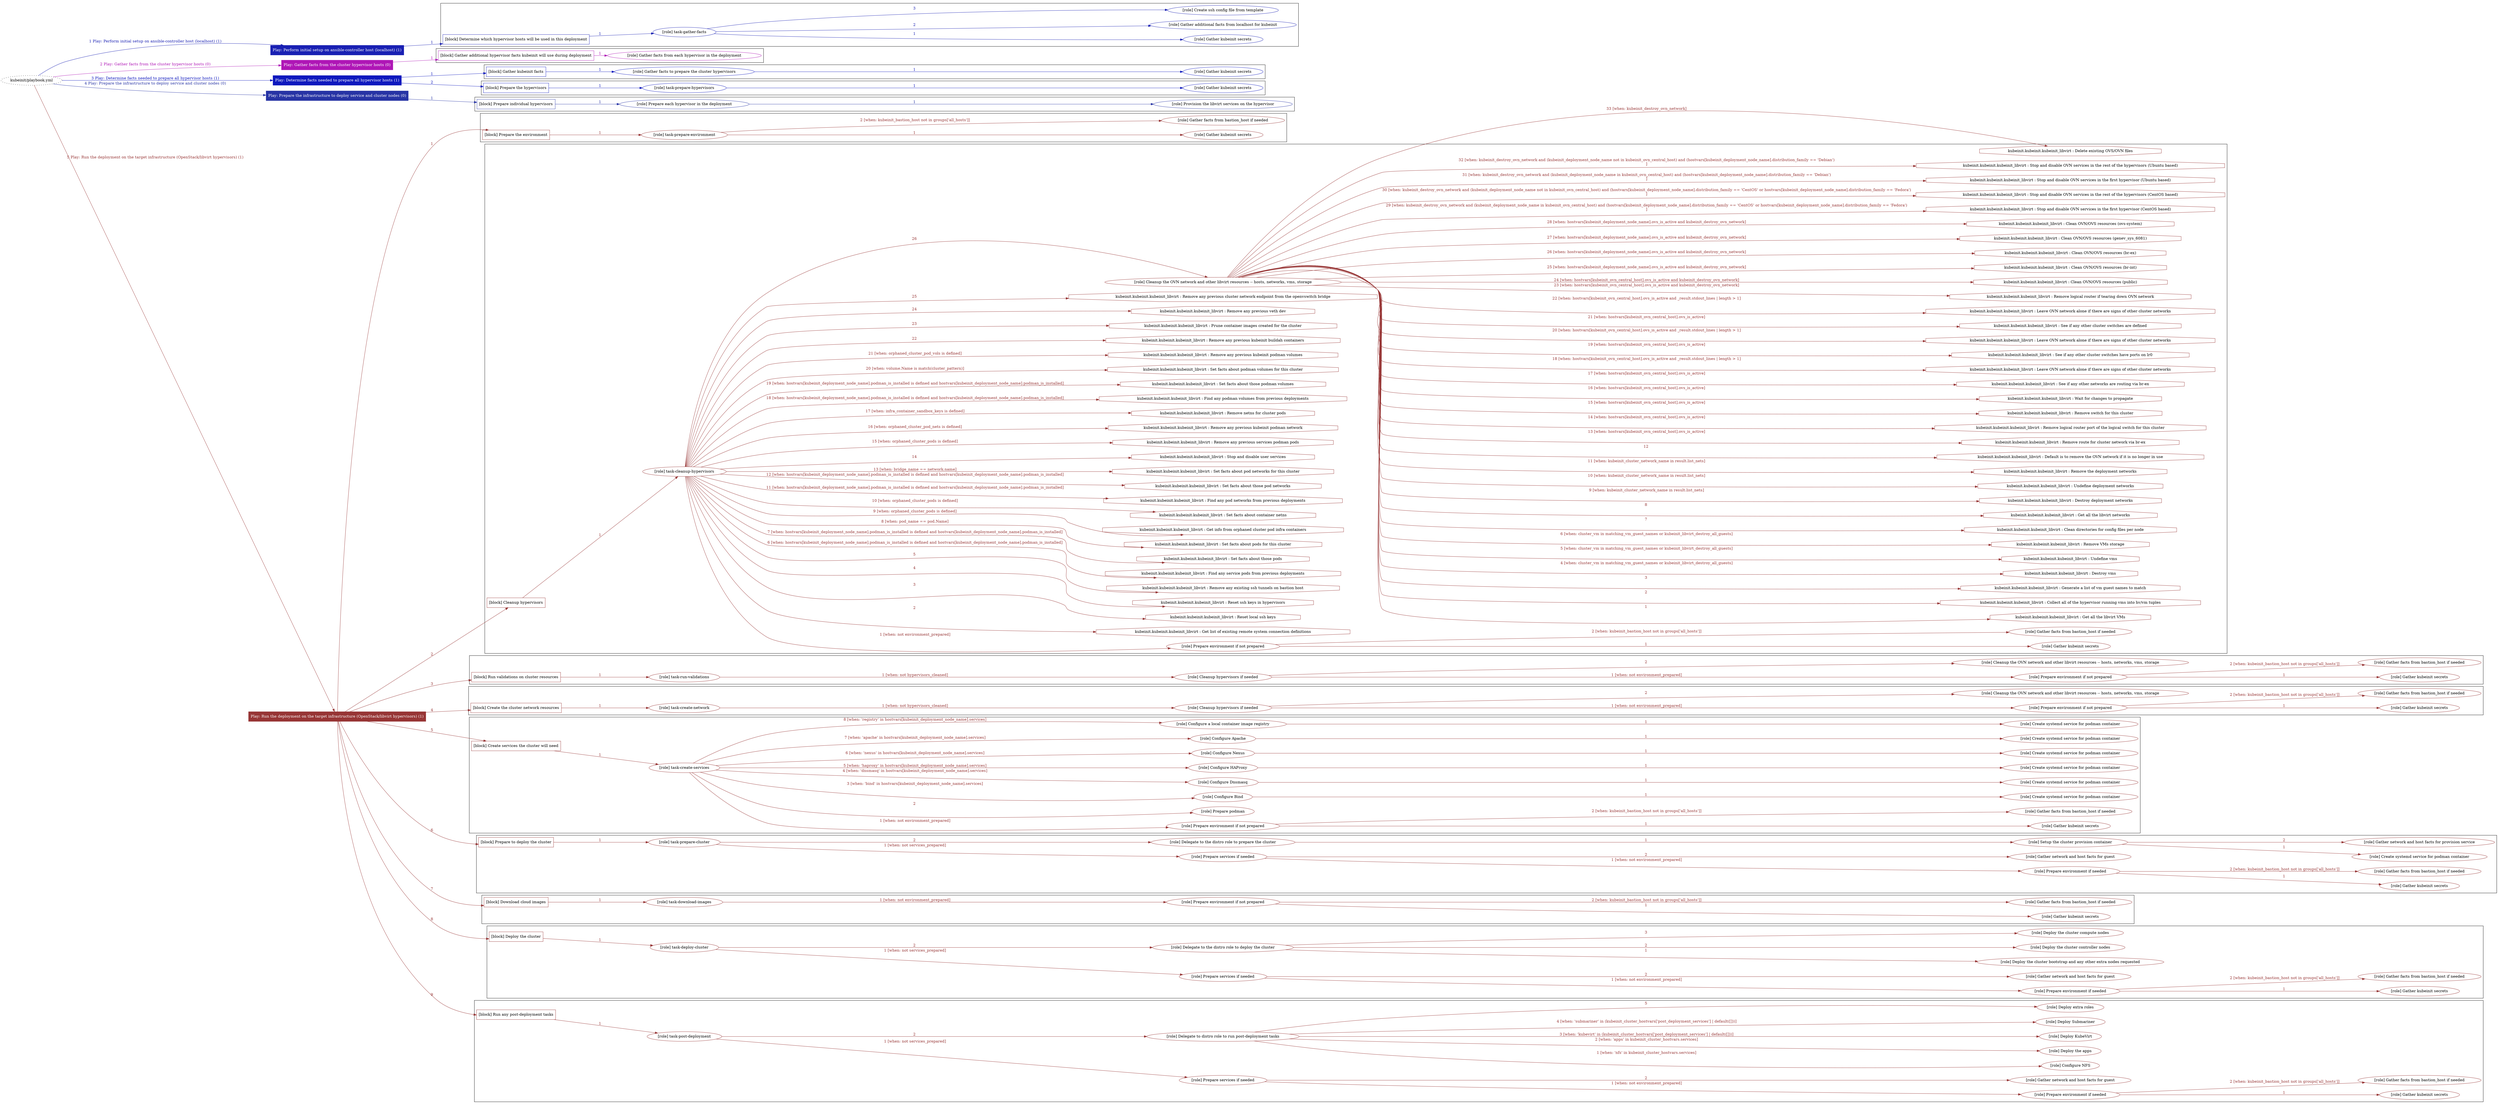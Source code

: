 digraph {
	graph [concentrate=true ordering=in rankdir=LR ratio=fill]
	edge [esep=5 sep=10]
	"kubeinit/playbook.yml" [URL="/home/runner/work/kubeinit/kubeinit/kubeinit/playbook.yml" id=playbook_d5f4cc4a style=dotted]
	"kubeinit/playbook.yml" -> play_cb4f1f5c [label="1 Play: Perform initial setup on ansible-controller host (localhost) (1)" color="#1920b3" fontcolor="#1920b3" id=edge_play_cb4f1f5c labeltooltip="1 Play: Perform initial setup on ansible-controller host (localhost) (1)" tooltip="1 Play: Perform initial setup on ansible-controller host (localhost) (1)"]
	subgraph "Play: Perform initial setup on ansible-controller host (localhost) (1)" {
		play_cb4f1f5c [label="Play: Perform initial setup on ansible-controller host (localhost) (1)" URL="/home/runner/work/kubeinit/kubeinit/kubeinit/playbook.yml" color="#1920b3" fontcolor="#ffffff" id=play_cb4f1f5c shape=box style=filled tooltip=localhost]
		play_cb4f1f5c -> block_71a57062 [label=1 color="#1920b3" fontcolor="#1920b3" id=edge_block_71a57062 labeltooltip=1 tooltip=1]
		subgraph cluster_block_71a57062 {
			block_71a57062 [label="[block] Determine which hypervisor hosts will be used in this deployment" URL="/home/runner/work/kubeinit/kubeinit/kubeinit/playbook.yml" color="#1920b3" id=block_71a57062 labeltooltip="Determine which hypervisor hosts will be used in this deployment" shape=box tooltip="Determine which hypervisor hosts will be used in this deployment"]
			block_71a57062 -> role_5ee69c6c [label="1 " color="#1920b3" fontcolor="#1920b3" id=edge_role_5ee69c6c labeltooltip="1 " tooltip="1 "]
			subgraph "task-gather-facts" {
				role_5ee69c6c [label="[role] task-gather-facts" URL="/home/runner/work/kubeinit/kubeinit/kubeinit/playbook.yml" color="#1920b3" id=role_5ee69c6c tooltip="task-gather-facts"]
				role_5ee69c6c -> role_cfccd80b [label="1 " color="#1920b3" fontcolor="#1920b3" id=edge_role_cfccd80b labeltooltip="1 " tooltip="1 "]
				subgraph "Gather kubeinit secrets" {
					role_cfccd80b [label="[role] Gather kubeinit secrets" URL="/home/runner/.ansible/collections/ansible_collections/kubeinit/kubeinit/roles/kubeinit_prepare/tasks/build_hypervisors_group.yml" color="#1920b3" id=role_cfccd80b tooltip="Gather kubeinit secrets"]
				}
				role_5ee69c6c -> role_83b2635c [label="2 " color="#1920b3" fontcolor="#1920b3" id=edge_role_83b2635c labeltooltip="2 " tooltip="2 "]
				subgraph "Gather additional facts from localhost for kubeinit" {
					role_83b2635c [label="[role] Gather additional facts from localhost for kubeinit" URL="/home/runner/.ansible/collections/ansible_collections/kubeinit/kubeinit/roles/kubeinit_prepare/tasks/build_hypervisors_group.yml" color="#1920b3" id=role_83b2635c tooltip="Gather additional facts from localhost for kubeinit"]
				}
				role_5ee69c6c -> role_b1953f3d [label="3 " color="#1920b3" fontcolor="#1920b3" id=edge_role_b1953f3d labeltooltip="3 " tooltip="3 "]
				subgraph "Create ssh config file from template" {
					role_b1953f3d [label="[role] Create ssh config file from template" URL="/home/runner/.ansible/collections/ansible_collections/kubeinit/kubeinit/roles/kubeinit_prepare/tasks/build_hypervisors_group.yml" color="#1920b3" id=role_b1953f3d tooltip="Create ssh config file from template"]
				}
			}
		}
	}
	"kubeinit/playbook.yml" -> play_4ec3e323 [label="2 Play: Gather facts from the cluster hypervisor hosts (0)" color="#af16b6" fontcolor="#af16b6" id=edge_play_4ec3e323 labeltooltip="2 Play: Gather facts from the cluster hypervisor hosts (0)" tooltip="2 Play: Gather facts from the cluster hypervisor hosts (0)"]
	subgraph "Play: Gather facts from the cluster hypervisor hosts (0)" {
		play_4ec3e323 [label="Play: Gather facts from the cluster hypervisor hosts (0)" URL="/home/runner/work/kubeinit/kubeinit/kubeinit/playbook.yml" color="#af16b6" fontcolor="#ffffff" id=play_4ec3e323 shape=box style=filled tooltip="Play: Gather facts from the cluster hypervisor hosts (0)"]
		play_4ec3e323 -> block_8a4ec6c0 [label=1 color="#af16b6" fontcolor="#af16b6" id=edge_block_8a4ec6c0 labeltooltip=1 tooltip=1]
		subgraph cluster_block_8a4ec6c0 {
			block_8a4ec6c0 [label="[block] Gather additional hypervisor facts kubeinit will use during deployment" URL="/home/runner/work/kubeinit/kubeinit/kubeinit/playbook.yml" color="#af16b6" id=block_8a4ec6c0 labeltooltip="Gather additional hypervisor facts kubeinit will use during deployment" shape=box tooltip="Gather additional hypervisor facts kubeinit will use during deployment"]
			block_8a4ec6c0 -> role_96f70d1b [label="1 " color="#af16b6" fontcolor="#af16b6" id=edge_role_96f70d1b labeltooltip="1 " tooltip="1 "]
			subgraph "Gather facts from each hypervisor in the deployment" {
				role_96f70d1b [label="[role] Gather facts from each hypervisor in the deployment" URL="/home/runner/work/kubeinit/kubeinit/kubeinit/playbook.yml" color="#af16b6" id=role_96f70d1b tooltip="Gather facts from each hypervisor in the deployment"]
			}
		}
	}
	"kubeinit/playbook.yml" -> play_cb72e684 [label="3 Play: Determine facts needed to prepare all hypervisor hosts (1)" color="#0e18be" fontcolor="#0e18be" id=edge_play_cb72e684 labeltooltip="3 Play: Determine facts needed to prepare all hypervisor hosts (1)" tooltip="3 Play: Determine facts needed to prepare all hypervisor hosts (1)"]
	subgraph "Play: Determine facts needed to prepare all hypervisor hosts (1)" {
		play_cb72e684 [label="Play: Determine facts needed to prepare all hypervisor hosts (1)" URL="/home/runner/work/kubeinit/kubeinit/kubeinit/playbook.yml" color="#0e18be" fontcolor="#ffffff" id=play_cb72e684 shape=box style=filled tooltip=localhost]
		play_cb72e684 -> block_18b6be78 [label=1 color="#0e18be" fontcolor="#0e18be" id=edge_block_18b6be78 labeltooltip=1 tooltip=1]
		subgraph cluster_block_18b6be78 {
			block_18b6be78 [label="[block] Gather kubeinit facts" URL="/home/runner/work/kubeinit/kubeinit/kubeinit/playbook.yml" color="#0e18be" id=block_18b6be78 labeltooltip="Gather kubeinit facts" shape=box tooltip="Gather kubeinit facts"]
			block_18b6be78 -> role_fbd532d6 [label="1 " color="#0e18be" fontcolor="#0e18be" id=edge_role_fbd532d6 labeltooltip="1 " tooltip="1 "]
			subgraph "Gather facts to prepare the cluster hypervisors" {
				role_fbd532d6 [label="[role] Gather facts to prepare the cluster hypervisors" URL="/home/runner/work/kubeinit/kubeinit/kubeinit/playbook.yml" color="#0e18be" id=role_fbd532d6 tooltip="Gather facts to prepare the cluster hypervisors"]
				role_fbd532d6 -> role_e11a84e3 [label="1 " color="#0e18be" fontcolor="#0e18be" id=edge_role_e11a84e3 labeltooltip="1 " tooltip="1 "]
				subgraph "Gather kubeinit secrets" {
					role_e11a84e3 [label="[role] Gather kubeinit secrets" URL="/home/runner/.ansible/collections/ansible_collections/kubeinit/kubeinit/roles/kubeinit_prepare/tasks/gather_kubeinit_facts.yml" color="#0e18be" id=role_e11a84e3 tooltip="Gather kubeinit secrets"]
				}
			}
		}
		play_cb72e684 -> block_f477506a [label=2 color="#0e18be" fontcolor="#0e18be" id=edge_block_f477506a labeltooltip=2 tooltip=2]
		subgraph cluster_block_f477506a {
			block_f477506a [label="[block] Prepare the hypervisors" URL="/home/runner/work/kubeinit/kubeinit/kubeinit/playbook.yml" color="#0e18be" id=block_f477506a labeltooltip="Prepare the hypervisors" shape=box tooltip="Prepare the hypervisors"]
			block_f477506a -> role_2c8f802e [label="1 " color="#0e18be" fontcolor="#0e18be" id=edge_role_2c8f802e labeltooltip="1 " tooltip="1 "]
			subgraph "task-prepare-hypervisors" {
				role_2c8f802e [label="[role] task-prepare-hypervisors" URL="/home/runner/work/kubeinit/kubeinit/kubeinit/playbook.yml" color="#0e18be" id=role_2c8f802e tooltip="task-prepare-hypervisors"]
				role_2c8f802e -> role_e7fcbef7 [label="1 " color="#0e18be" fontcolor="#0e18be" id=edge_role_e7fcbef7 labeltooltip="1 " tooltip="1 "]
				subgraph "Gather kubeinit secrets" {
					role_e7fcbef7 [label="[role] Gather kubeinit secrets" URL="/home/runner/.ansible/collections/ansible_collections/kubeinit/kubeinit/roles/kubeinit_prepare/tasks/gather_kubeinit_facts.yml" color="#0e18be" id=role_e7fcbef7 tooltip="Gather kubeinit secrets"]
				}
			}
		}
	}
	"kubeinit/playbook.yml" -> play_6899e79e [label="4 Play: Prepare the infrastructure to deploy service and cluster nodes (0)" color="#2734a5" fontcolor="#2734a5" id=edge_play_6899e79e labeltooltip="4 Play: Prepare the infrastructure to deploy service and cluster nodes (0)" tooltip="4 Play: Prepare the infrastructure to deploy service and cluster nodes (0)"]
	subgraph "Play: Prepare the infrastructure to deploy service and cluster nodes (0)" {
		play_6899e79e [label="Play: Prepare the infrastructure to deploy service and cluster nodes (0)" URL="/home/runner/work/kubeinit/kubeinit/kubeinit/playbook.yml" color="#2734a5" fontcolor="#ffffff" id=play_6899e79e shape=box style=filled tooltip="Play: Prepare the infrastructure to deploy service and cluster nodes (0)"]
		play_6899e79e -> block_2a8aff9a [label=1 color="#2734a5" fontcolor="#2734a5" id=edge_block_2a8aff9a labeltooltip=1 tooltip=1]
		subgraph cluster_block_2a8aff9a {
			block_2a8aff9a [label="[block] Prepare individual hypervisors" URL="/home/runner/work/kubeinit/kubeinit/kubeinit/playbook.yml" color="#2734a5" id=block_2a8aff9a labeltooltip="Prepare individual hypervisors" shape=box tooltip="Prepare individual hypervisors"]
			block_2a8aff9a -> role_7b3f351e [label="1 " color="#2734a5" fontcolor="#2734a5" id=edge_role_7b3f351e labeltooltip="1 " tooltip="1 "]
			subgraph "Prepare each hypervisor in the deployment" {
				role_7b3f351e [label="[role] Prepare each hypervisor in the deployment" URL="/home/runner/work/kubeinit/kubeinit/kubeinit/playbook.yml" color="#2734a5" id=role_7b3f351e tooltip="Prepare each hypervisor in the deployment"]
				role_7b3f351e -> role_3a8128f5 [label="1 " color="#2734a5" fontcolor="#2734a5" id=edge_role_3a8128f5 labeltooltip="1 " tooltip="1 "]
				subgraph "Provision the libvirt services on the hypervisor" {
					role_3a8128f5 [label="[role] Provision the libvirt services on the hypervisor" URL="/home/runner/.ansible/collections/ansible_collections/kubeinit/kubeinit/roles/kubeinit_prepare/tasks/prepare_hypervisor.yml" color="#2734a5" id=role_3a8128f5 tooltip="Provision the libvirt services on the hypervisor"]
				}
			}
		}
	}
	"kubeinit/playbook.yml" -> play_bb1f6e20 [label="5 Play: Run the deployment on the target infrastructure (OpenStack/libvirt hypervisors) (1)" color="#973535" fontcolor="#973535" id=edge_play_bb1f6e20 labeltooltip="5 Play: Run the deployment on the target infrastructure (OpenStack/libvirt hypervisors) (1)" tooltip="5 Play: Run the deployment on the target infrastructure (OpenStack/libvirt hypervisors) (1)"]
	subgraph "Play: Run the deployment on the target infrastructure (OpenStack/libvirt hypervisors) (1)" {
		play_bb1f6e20 [label="Play: Run the deployment on the target infrastructure (OpenStack/libvirt hypervisors) (1)" URL="/home/runner/work/kubeinit/kubeinit/kubeinit/playbook.yml" color="#973535" fontcolor="#ffffff" id=play_bb1f6e20 shape=box style=filled tooltip=localhost]
		play_bb1f6e20 -> block_9202c5e2 [label=1 color="#973535" fontcolor="#973535" id=edge_block_9202c5e2 labeltooltip=1 tooltip=1]
		subgraph cluster_block_9202c5e2 {
			block_9202c5e2 [label="[block] Prepare the environment" URL="/home/runner/work/kubeinit/kubeinit/kubeinit/playbook.yml" color="#973535" id=block_9202c5e2 labeltooltip="Prepare the environment" shape=box tooltip="Prepare the environment"]
			block_9202c5e2 -> role_aae46302 [label="1 " color="#973535" fontcolor="#973535" id=edge_role_aae46302 labeltooltip="1 " tooltip="1 "]
			subgraph "task-prepare-environment" {
				role_aae46302 [label="[role] task-prepare-environment" URL="/home/runner/work/kubeinit/kubeinit/kubeinit/playbook.yml" color="#973535" id=role_aae46302 tooltip="task-prepare-environment"]
				role_aae46302 -> role_c54ccd90 [label="1 " color="#973535" fontcolor="#973535" id=edge_role_c54ccd90 labeltooltip="1 " tooltip="1 "]
				subgraph "Gather kubeinit secrets" {
					role_c54ccd90 [label="[role] Gather kubeinit secrets" URL="/home/runner/.ansible/collections/ansible_collections/kubeinit/kubeinit/roles/kubeinit_prepare/tasks/gather_kubeinit_facts.yml" color="#973535" id=role_c54ccd90 tooltip="Gather kubeinit secrets"]
				}
				role_aae46302 -> role_c6713d98 [label="2 [when: kubeinit_bastion_host not in groups['all_hosts']]" color="#973535" fontcolor="#973535" id=edge_role_c6713d98 labeltooltip="2 [when: kubeinit_bastion_host not in groups['all_hosts']]" tooltip="2 [when: kubeinit_bastion_host not in groups['all_hosts']]"]
				subgraph "Gather facts from bastion_host if needed" {
					role_c6713d98 [label="[role] Gather facts from bastion_host if needed" URL="/home/runner/.ansible/collections/ansible_collections/kubeinit/kubeinit/roles/kubeinit_prepare/tasks/main.yml" color="#973535" id=role_c6713d98 tooltip="Gather facts from bastion_host if needed"]
				}
			}
		}
		play_bb1f6e20 -> block_542bb8d1 [label=2 color="#973535" fontcolor="#973535" id=edge_block_542bb8d1 labeltooltip=2 tooltip=2]
		subgraph cluster_block_542bb8d1 {
			block_542bb8d1 [label="[block] Cleanup hypervisors" URL="/home/runner/work/kubeinit/kubeinit/kubeinit/playbook.yml" color="#973535" id=block_542bb8d1 labeltooltip="Cleanup hypervisors" shape=box tooltip="Cleanup hypervisors"]
			block_542bb8d1 -> role_e855c938 [label="1 " color="#973535" fontcolor="#973535" id=edge_role_e855c938 labeltooltip="1 " tooltip="1 "]
			subgraph "task-cleanup-hypervisors" {
				role_e855c938 [label="[role] task-cleanup-hypervisors" URL="/home/runner/work/kubeinit/kubeinit/kubeinit/playbook.yml" color="#973535" id=role_e855c938 tooltip="task-cleanup-hypervisors"]
				role_e855c938 -> role_368a5bc4 [label="1 [when: not environment_prepared]" color="#973535" fontcolor="#973535" id=edge_role_368a5bc4 labeltooltip="1 [when: not environment_prepared]" tooltip="1 [when: not environment_prepared]"]
				subgraph "Prepare environment if not prepared" {
					role_368a5bc4 [label="[role] Prepare environment if not prepared" URL="/home/runner/.ansible/collections/ansible_collections/kubeinit/kubeinit/roles/kubeinit_libvirt/tasks/cleanup_hypervisors.yml" color="#973535" id=role_368a5bc4 tooltip="Prepare environment if not prepared"]
					role_368a5bc4 -> role_0c4e8b4f [label="1 " color="#973535" fontcolor="#973535" id=edge_role_0c4e8b4f labeltooltip="1 " tooltip="1 "]
					subgraph "Gather kubeinit secrets" {
						role_0c4e8b4f [label="[role] Gather kubeinit secrets" URL="/home/runner/.ansible/collections/ansible_collections/kubeinit/kubeinit/roles/kubeinit_prepare/tasks/gather_kubeinit_facts.yml" color="#973535" id=role_0c4e8b4f tooltip="Gather kubeinit secrets"]
					}
					role_368a5bc4 -> role_02050f07 [label="2 [when: kubeinit_bastion_host not in groups['all_hosts']]" color="#973535" fontcolor="#973535" id=edge_role_02050f07 labeltooltip="2 [when: kubeinit_bastion_host not in groups['all_hosts']]" tooltip="2 [when: kubeinit_bastion_host not in groups['all_hosts']]"]
					subgraph "Gather facts from bastion_host if needed" {
						role_02050f07 [label="[role] Gather facts from bastion_host if needed" URL="/home/runner/.ansible/collections/ansible_collections/kubeinit/kubeinit/roles/kubeinit_prepare/tasks/main.yml" color="#973535" id=role_02050f07 tooltip="Gather facts from bastion_host if needed"]
					}
				}
				task_30a1b555 [label="kubeinit.kubeinit.kubeinit_libvirt : Get list of existing remote system connection definitions" URL="/home/runner/.ansible/collections/ansible_collections/kubeinit/kubeinit/roles/kubeinit_libvirt/tasks/cleanup_hypervisors.yml" color="#973535" id=task_30a1b555 shape=octagon tooltip="kubeinit.kubeinit.kubeinit_libvirt : Get list of existing remote system connection definitions"]
				role_e855c938 -> task_30a1b555 [label="2 " color="#973535" fontcolor="#973535" id=edge_task_30a1b555 labeltooltip="2 " tooltip="2 "]
				task_554de8b4 [label="kubeinit.kubeinit.kubeinit_libvirt : Reset local ssh keys" URL="/home/runner/.ansible/collections/ansible_collections/kubeinit/kubeinit/roles/kubeinit_libvirt/tasks/cleanup_hypervisors.yml" color="#973535" id=task_554de8b4 shape=octagon tooltip="kubeinit.kubeinit.kubeinit_libvirt : Reset local ssh keys"]
				role_e855c938 -> task_554de8b4 [label="3 " color="#973535" fontcolor="#973535" id=edge_task_554de8b4 labeltooltip="3 " tooltip="3 "]
				task_78247ed0 [label="kubeinit.kubeinit.kubeinit_libvirt : Reset ssh keys in hypervisors" URL="/home/runner/.ansible/collections/ansible_collections/kubeinit/kubeinit/roles/kubeinit_libvirt/tasks/cleanup_hypervisors.yml" color="#973535" id=task_78247ed0 shape=octagon tooltip="kubeinit.kubeinit.kubeinit_libvirt : Reset ssh keys in hypervisors"]
				role_e855c938 -> task_78247ed0 [label="4 " color="#973535" fontcolor="#973535" id=edge_task_78247ed0 labeltooltip="4 " tooltip="4 "]
				task_da89d6be [label="kubeinit.kubeinit.kubeinit_libvirt : Remove any existing ssh tunnels on bastion host" URL="/home/runner/.ansible/collections/ansible_collections/kubeinit/kubeinit/roles/kubeinit_libvirt/tasks/cleanup_hypervisors.yml" color="#973535" id=task_da89d6be shape=octagon tooltip="kubeinit.kubeinit.kubeinit_libvirt : Remove any existing ssh tunnels on bastion host"]
				role_e855c938 -> task_da89d6be [label="5 " color="#973535" fontcolor="#973535" id=edge_task_da89d6be labeltooltip="5 " tooltip="5 "]
				task_19d7a54f [label="kubeinit.kubeinit.kubeinit_libvirt : Find any service pods from previous deployments" URL="/home/runner/.ansible/collections/ansible_collections/kubeinit/kubeinit/roles/kubeinit_libvirt/tasks/cleanup_hypervisors.yml" color="#973535" id=task_19d7a54f shape=octagon tooltip="kubeinit.kubeinit.kubeinit_libvirt : Find any service pods from previous deployments"]
				role_e855c938 -> task_19d7a54f [label="6 [when: hostvars[kubeinit_deployment_node_name].podman_is_installed is defined and hostvars[kubeinit_deployment_node_name].podman_is_installed]" color="#973535" fontcolor="#973535" id=edge_task_19d7a54f labeltooltip="6 [when: hostvars[kubeinit_deployment_node_name].podman_is_installed is defined and hostvars[kubeinit_deployment_node_name].podman_is_installed]" tooltip="6 [when: hostvars[kubeinit_deployment_node_name].podman_is_installed is defined and hostvars[kubeinit_deployment_node_name].podman_is_installed]"]
				task_aa4cbc8e [label="kubeinit.kubeinit.kubeinit_libvirt : Set facts about those pods" URL="/home/runner/.ansible/collections/ansible_collections/kubeinit/kubeinit/roles/kubeinit_libvirt/tasks/cleanup_hypervisors.yml" color="#973535" id=task_aa4cbc8e shape=octagon tooltip="kubeinit.kubeinit.kubeinit_libvirt : Set facts about those pods"]
				role_e855c938 -> task_aa4cbc8e [label="7 [when: hostvars[kubeinit_deployment_node_name].podman_is_installed is defined and hostvars[kubeinit_deployment_node_name].podman_is_installed]" color="#973535" fontcolor="#973535" id=edge_task_aa4cbc8e labeltooltip="7 [when: hostvars[kubeinit_deployment_node_name].podman_is_installed is defined and hostvars[kubeinit_deployment_node_name].podman_is_installed]" tooltip="7 [when: hostvars[kubeinit_deployment_node_name].podman_is_installed is defined and hostvars[kubeinit_deployment_node_name].podman_is_installed]"]
				task_22b90bc8 [label="kubeinit.kubeinit.kubeinit_libvirt : Set facts about pods for this cluster" URL="/home/runner/.ansible/collections/ansible_collections/kubeinit/kubeinit/roles/kubeinit_libvirt/tasks/cleanup_hypervisors.yml" color="#973535" id=task_22b90bc8 shape=octagon tooltip="kubeinit.kubeinit.kubeinit_libvirt : Set facts about pods for this cluster"]
				role_e855c938 -> task_22b90bc8 [label="8 [when: pod_name == pod.Name]" color="#973535" fontcolor="#973535" id=edge_task_22b90bc8 labeltooltip="8 [when: pod_name == pod.Name]" tooltip="8 [when: pod_name == pod.Name]"]
				task_294142fd [label="kubeinit.kubeinit.kubeinit_libvirt : Get info from orphaned cluster pod infra containers" URL="/home/runner/.ansible/collections/ansible_collections/kubeinit/kubeinit/roles/kubeinit_libvirt/tasks/cleanup_hypervisors.yml" color="#973535" id=task_294142fd shape=octagon tooltip="kubeinit.kubeinit.kubeinit_libvirt : Get info from orphaned cluster pod infra containers"]
				role_e855c938 -> task_294142fd [label="9 [when: orphaned_cluster_pods is defined]" color="#973535" fontcolor="#973535" id=edge_task_294142fd labeltooltip="9 [when: orphaned_cluster_pods is defined]" tooltip="9 [when: orphaned_cluster_pods is defined]"]
				task_518bc7d9 [label="kubeinit.kubeinit.kubeinit_libvirt : Set facts about container netns" URL="/home/runner/.ansible/collections/ansible_collections/kubeinit/kubeinit/roles/kubeinit_libvirt/tasks/cleanup_hypervisors.yml" color="#973535" id=task_518bc7d9 shape=octagon tooltip="kubeinit.kubeinit.kubeinit_libvirt : Set facts about container netns"]
				role_e855c938 -> task_518bc7d9 [label="10 [when: orphaned_cluster_pods is defined]" color="#973535" fontcolor="#973535" id=edge_task_518bc7d9 labeltooltip="10 [when: orphaned_cluster_pods is defined]" tooltip="10 [when: orphaned_cluster_pods is defined]"]
				task_d11aa040 [label="kubeinit.kubeinit.kubeinit_libvirt : Find any pod networks from previous deployments" URL="/home/runner/.ansible/collections/ansible_collections/kubeinit/kubeinit/roles/kubeinit_libvirt/tasks/cleanup_hypervisors.yml" color="#973535" id=task_d11aa040 shape=octagon tooltip="kubeinit.kubeinit.kubeinit_libvirt : Find any pod networks from previous deployments"]
				role_e855c938 -> task_d11aa040 [label="11 [when: hostvars[kubeinit_deployment_node_name].podman_is_installed is defined and hostvars[kubeinit_deployment_node_name].podman_is_installed]" color="#973535" fontcolor="#973535" id=edge_task_d11aa040 labeltooltip="11 [when: hostvars[kubeinit_deployment_node_name].podman_is_installed is defined and hostvars[kubeinit_deployment_node_name].podman_is_installed]" tooltip="11 [when: hostvars[kubeinit_deployment_node_name].podman_is_installed is defined and hostvars[kubeinit_deployment_node_name].podman_is_installed]"]
				task_30f17d31 [label="kubeinit.kubeinit.kubeinit_libvirt : Set facts about those pod networks" URL="/home/runner/.ansible/collections/ansible_collections/kubeinit/kubeinit/roles/kubeinit_libvirt/tasks/cleanup_hypervisors.yml" color="#973535" id=task_30f17d31 shape=octagon tooltip="kubeinit.kubeinit.kubeinit_libvirt : Set facts about those pod networks"]
				role_e855c938 -> task_30f17d31 [label="12 [when: hostvars[kubeinit_deployment_node_name].podman_is_installed is defined and hostvars[kubeinit_deployment_node_name].podman_is_installed]" color="#973535" fontcolor="#973535" id=edge_task_30f17d31 labeltooltip="12 [when: hostvars[kubeinit_deployment_node_name].podman_is_installed is defined and hostvars[kubeinit_deployment_node_name].podman_is_installed]" tooltip="12 [when: hostvars[kubeinit_deployment_node_name].podman_is_installed is defined and hostvars[kubeinit_deployment_node_name].podman_is_installed]"]
				task_c14cab37 [label="kubeinit.kubeinit.kubeinit_libvirt : Set facts about pod networks for this cluster" URL="/home/runner/.ansible/collections/ansible_collections/kubeinit/kubeinit/roles/kubeinit_libvirt/tasks/cleanup_hypervisors.yml" color="#973535" id=task_c14cab37 shape=octagon tooltip="kubeinit.kubeinit.kubeinit_libvirt : Set facts about pod networks for this cluster"]
				role_e855c938 -> task_c14cab37 [label="13 [when: bridge_name == network.name]" color="#973535" fontcolor="#973535" id=edge_task_c14cab37 labeltooltip="13 [when: bridge_name == network.name]" tooltip="13 [when: bridge_name == network.name]"]
				task_72f39f73 [label="kubeinit.kubeinit.kubeinit_libvirt : Stop and disable user services" URL="/home/runner/.ansible/collections/ansible_collections/kubeinit/kubeinit/roles/kubeinit_libvirt/tasks/cleanup_hypervisors.yml" color="#973535" id=task_72f39f73 shape=octagon tooltip="kubeinit.kubeinit.kubeinit_libvirt : Stop and disable user services"]
				role_e855c938 -> task_72f39f73 [label="14 " color="#973535" fontcolor="#973535" id=edge_task_72f39f73 labeltooltip="14 " tooltip="14 "]
				task_2b7007dc [label="kubeinit.kubeinit.kubeinit_libvirt : Remove any previous services podman pods" URL="/home/runner/.ansible/collections/ansible_collections/kubeinit/kubeinit/roles/kubeinit_libvirt/tasks/cleanup_hypervisors.yml" color="#973535" id=task_2b7007dc shape=octagon tooltip="kubeinit.kubeinit.kubeinit_libvirt : Remove any previous services podman pods"]
				role_e855c938 -> task_2b7007dc [label="15 [when: orphaned_cluster_pods is defined]" color="#973535" fontcolor="#973535" id=edge_task_2b7007dc labeltooltip="15 [when: orphaned_cluster_pods is defined]" tooltip="15 [when: orphaned_cluster_pods is defined]"]
				task_08db9285 [label="kubeinit.kubeinit.kubeinit_libvirt : Remove any previous kubeinit podman network" URL="/home/runner/.ansible/collections/ansible_collections/kubeinit/kubeinit/roles/kubeinit_libvirt/tasks/cleanup_hypervisors.yml" color="#973535" id=task_08db9285 shape=octagon tooltip="kubeinit.kubeinit.kubeinit_libvirt : Remove any previous kubeinit podman network"]
				role_e855c938 -> task_08db9285 [label="16 [when: orphaned_cluster_pod_nets is defined]" color="#973535" fontcolor="#973535" id=edge_task_08db9285 labeltooltip="16 [when: orphaned_cluster_pod_nets is defined]" tooltip="16 [when: orphaned_cluster_pod_nets is defined]"]
				task_e6f54910 [label="kubeinit.kubeinit.kubeinit_libvirt : Remove netns for cluster pods" URL="/home/runner/.ansible/collections/ansible_collections/kubeinit/kubeinit/roles/kubeinit_libvirt/tasks/cleanup_hypervisors.yml" color="#973535" id=task_e6f54910 shape=octagon tooltip="kubeinit.kubeinit.kubeinit_libvirt : Remove netns for cluster pods"]
				role_e855c938 -> task_e6f54910 [label="17 [when: infra_container_sandbox_keys is defined]" color="#973535" fontcolor="#973535" id=edge_task_e6f54910 labeltooltip="17 [when: infra_container_sandbox_keys is defined]" tooltip="17 [when: infra_container_sandbox_keys is defined]"]
				task_9eb69d83 [label="kubeinit.kubeinit.kubeinit_libvirt : Find any podman volumes from previous deployments" URL="/home/runner/.ansible/collections/ansible_collections/kubeinit/kubeinit/roles/kubeinit_libvirt/tasks/cleanup_hypervisors.yml" color="#973535" id=task_9eb69d83 shape=octagon tooltip="kubeinit.kubeinit.kubeinit_libvirt : Find any podman volumes from previous deployments"]
				role_e855c938 -> task_9eb69d83 [label="18 [when: hostvars[kubeinit_deployment_node_name].podman_is_installed is defined and hostvars[kubeinit_deployment_node_name].podman_is_installed]" color="#973535" fontcolor="#973535" id=edge_task_9eb69d83 labeltooltip="18 [when: hostvars[kubeinit_deployment_node_name].podman_is_installed is defined and hostvars[kubeinit_deployment_node_name].podman_is_installed]" tooltip="18 [when: hostvars[kubeinit_deployment_node_name].podman_is_installed is defined and hostvars[kubeinit_deployment_node_name].podman_is_installed]"]
				task_a35f6671 [label="kubeinit.kubeinit.kubeinit_libvirt : Set facts about those podman volumes" URL="/home/runner/.ansible/collections/ansible_collections/kubeinit/kubeinit/roles/kubeinit_libvirt/tasks/cleanup_hypervisors.yml" color="#973535" id=task_a35f6671 shape=octagon tooltip="kubeinit.kubeinit.kubeinit_libvirt : Set facts about those podman volumes"]
				role_e855c938 -> task_a35f6671 [label="19 [when: hostvars[kubeinit_deployment_node_name].podman_is_installed is defined and hostvars[kubeinit_deployment_node_name].podman_is_installed]" color="#973535" fontcolor="#973535" id=edge_task_a35f6671 labeltooltip="19 [when: hostvars[kubeinit_deployment_node_name].podman_is_installed is defined and hostvars[kubeinit_deployment_node_name].podman_is_installed]" tooltip="19 [when: hostvars[kubeinit_deployment_node_name].podman_is_installed is defined and hostvars[kubeinit_deployment_node_name].podman_is_installed]"]
				task_21cef398 [label="kubeinit.kubeinit.kubeinit_libvirt : Set facts about podman volumes for this cluster" URL="/home/runner/.ansible/collections/ansible_collections/kubeinit/kubeinit/roles/kubeinit_libvirt/tasks/cleanup_hypervisors.yml" color="#973535" id=task_21cef398 shape=octagon tooltip="kubeinit.kubeinit.kubeinit_libvirt : Set facts about podman volumes for this cluster"]
				role_e855c938 -> task_21cef398 [label="20 [when: volume.Name is match(cluster_pattern)]" color="#973535" fontcolor="#973535" id=edge_task_21cef398 labeltooltip="20 [when: volume.Name is match(cluster_pattern)]" tooltip="20 [when: volume.Name is match(cluster_pattern)]"]
				task_d2da5fe6 [label="kubeinit.kubeinit.kubeinit_libvirt : Remove any previous kubeinit podman volumes" URL="/home/runner/.ansible/collections/ansible_collections/kubeinit/kubeinit/roles/kubeinit_libvirt/tasks/cleanup_hypervisors.yml" color="#973535" id=task_d2da5fe6 shape=octagon tooltip="kubeinit.kubeinit.kubeinit_libvirt : Remove any previous kubeinit podman volumes"]
				role_e855c938 -> task_d2da5fe6 [label="21 [when: orphaned_cluster_pod_vols is defined]" color="#973535" fontcolor="#973535" id=edge_task_d2da5fe6 labeltooltip="21 [when: orphaned_cluster_pod_vols is defined]" tooltip="21 [when: orphaned_cluster_pod_vols is defined]"]
				task_5dd3f76c [label="kubeinit.kubeinit.kubeinit_libvirt : Remove any previous kubeinit buildah containers" URL="/home/runner/.ansible/collections/ansible_collections/kubeinit/kubeinit/roles/kubeinit_libvirt/tasks/cleanup_hypervisors.yml" color="#973535" id=task_5dd3f76c shape=octagon tooltip="kubeinit.kubeinit.kubeinit_libvirt : Remove any previous kubeinit buildah containers"]
				role_e855c938 -> task_5dd3f76c [label="22 " color="#973535" fontcolor="#973535" id=edge_task_5dd3f76c labeltooltip="22 " tooltip="22 "]
				task_7105be3c [label="kubeinit.kubeinit.kubeinit_libvirt : Prune container images created for the cluster" URL="/home/runner/.ansible/collections/ansible_collections/kubeinit/kubeinit/roles/kubeinit_libvirt/tasks/cleanup_hypervisors.yml" color="#973535" id=task_7105be3c shape=octagon tooltip="kubeinit.kubeinit.kubeinit_libvirt : Prune container images created for the cluster"]
				role_e855c938 -> task_7105be3c [label="23 " color="#973535" fontcolor="#973535" id=edge_task_7105be3c labeltooltip="23 " tooltip="23 "]
				task_b5e90c0a [label="kubeinit.kubeinit.kubeinit_libvirt : Remove any previous veth dev" URL="/home/runner/.ansible/collections/ansible_collections/kubeinit/kubeinit/roles/kubeinit_libvirt/tasks/cleanup_hypervisors.yml" color="#973535" id=task_b5e90c0a shape=octagon tooltip="kubeinit.kubeinit.kubeinit_libvirt : Remove any previous veth dev"]
				role_e855c938 -> task_b5e90c0a [label="24 " color="#973535" fontcolor="#973535" id=edge_task_b5e90c0a labeltooltip="24 " tooltip="24 "]
				task_e7a0cd83 [label="kubeinit.kubeinit.kubeinit_libvirt : Remove any previous cluster network endpoint from the openvswitch bridge" URL="/home/runner/.ansible/collections/ansible_collections/kubeinit/kubeinit/roles/kubeinit_libvirt/tasks/cleanup_hypervisors.yml" color="#973535" id=task_e7a0cd83 shape=octagon tooltip="kubeinit.kubeinit.kubeinit_libvirt : Remove any previous cluster network endpoint from the openvswitch bridge"]
				role_e855c938 -> task_e7a0cd83 [label="25 " color="#973535" fontcolor="#973535" id=edge_task_e7a0cd83 labeltooltip="25 " tooltip="25 "]
				role_e855c938 -> role_69a585fb [label="26 " color="#973535" fontcolor="#973535" id=edge_role_69a585fb labeltooltip="26 " tooltip="26 "]
				subgraph "Cleanup the OVN network and other libvirt resources -- hosts, networks, vms, storage" {
					role_69a585fb [label="[role] Cleanup the OVN network and other libvirt resources -- hosts, networks, vms, storage" URL="/home/runner/.ansible/collections/ansible_collections/kubeinit/kubeinit/roles/kubeinit_libvirt/tasks/cleanup_hypervisors.yml" color="#973535" id=role_69a585fb tooltip="Cleanup the OVN network and other libvirt resources -- hosts, networks, vms, storage"]
					task_5033bf29 [label="kubeinit.kubeinit.kubeinit_libvirt : Get all the libvirt VMs" URL="/home/runner/.ansible/collections/ansible_collections/kubeinit/kubeinit/roles/kubeinit_libvirt/tasks/cleanup_libvirt.yml" color="#973535" id=task_5033bf29 shape=octagon tooltip="kubeinit.kubeinit.kubeinit_libvirt : Get all the libvirt VMs"]
					role_69a585fb -> task_5033bf29 [label="1 " color="#973535" fontcolor="#973535" id=edge_task_5033bf29 labeltooltip="1 " tooltip="1 "]
					task_8c00195b [label="kubeinit.kubeinit.kubeinit_libvirt : Collect all of the hypervisor running vms into hv/vm tuples" URL="/home/runner/.ansible/collections/ansible_collections/kubeinit/kubeinit/roles/kubeinit_libvirt/tasks/cleanup_libvirt.yml" color="#973535" id=task_8c00195b shape=octagon tooltip="kubeinit.kubeinit.kubeinit_libvirt : Collect all of the hypervisor running vms into hv/vm tuples"]
					role_69a585fb -> task_8c00195b [label="2 " color="#973535" fontcolor="#973535" id=edge_task_8c00195b labeltooltip="2 " tooltip="2 "]
					task_d9c5108c [label="kubeinit.kubeinit.kubeinit_libvirt : Generate a list of vm guest names to match" URL="/home/runner/.ansible/collections/ansible_collections/kubeinit/kubeinit/roles/kubeinit_libvirt/tasks/cleanup_libvirt.yml" color="#973535" id=task_d9c5108c shape=octagon tooltip="kubeinit.kubeinit.kubeinit_libvirt : Generate a list of vm guest names to match"]
					role_69a585fb -> task_d9c5108c [label="3 " color="#973535" fontcolor="#973535" id=edge_task_d9c5108c labeltooltip="3 " tooltip="3 "]
					task_4dce3105 [label="kubeinit.kubeinit.kubeinit_libvirt : Destroy vms" URL="/home/runner/.ansible/collections/ansible_collections/kubeinit/kubeinit/roles/kubeinit_libvirt/tasks/cleanup_libvirt.yml" color="#973535" id=task_4dce3105 shape=octagon tooltip="kubeinit.kubeinit.kubeinit_libvirt : Destroy vms"]
					role_69a585fb -> task_4dce3105 [label="4 [when: cluster_vm in matching_vm_guest_names or kubeinit_libvirt_destroy_all_guests]" color="#973535" fontcolor="#973535" id=edge_task_4dce3105 labeltooltip="4 [when: cluster_vm in matching_vm_guest_names or kubeinit_libvirt_destroy_all_guests]" tooltip="4 [when: cluster_vm in matching_vm_guest_names or kubeinit_libvirt_destroy_all_guests]"]
					task_384aafed [label="kubeinit.kubeinit.kubeinit_libvirt : Undefine vms" URL="/home/runner/.ansible/collections/ansible_collections/kubeinit/kubeinit/roles/kubeinit_libvirt/tasks/cleanup_libvirt.yml" color="#973535" id=task_384aafed shape=octagon tooltip="kubeinit.kubeinit.kubeinit_libvirt : Undefine vms"]
					role_69a585fb -> task_384aafed [label="5 [when: cluster_vm in matching_vm_guest_names or kubeinit_libvirt_destroy_all_guests]" color="#973535" fontcolor="#973535" id=edge_task_384aafed labeltooltip="5 [when: cluster_vm in matching_vm_guest_names or kubeinit_libvirt_destroy_all_guests]" tooltip="5 [when: cluster_vm in matching_vm_guest_names or kubeinit_libvirt_destroy_all_guests]"]
					task_34a5e989 [label="kubeinit.kubeinit.kubeinit_libvirt : Remove VMs storage" URL="/home/runner/.ansible/collections/ansible_collections/kubeinit/kubeinit/roles/kubeinit_libvirt/tasks/cleanup_libvirt.yml" color="#973535" id=task_34a5e989 shape=octagon tooltip="kubeinit.kubeinit.kubeinit_libvirt : Remove VMs storage"]
					role_69a585fb -> task_34a5e989 [label="6 [when: cluster_vm in matching_vm_guest_names or kubeinit_libvirt_destroy_all_guests]" color="#973535" fontcolor="#973535" id=edge_task_34a5e989 labeltooltip="6 [when: cluster_vm in matching_vm_guest_names or kubeinit_libvirt_destroy_all_guests]" tooltip="6 [when: cluster_vm in matching_vm_guest_names or kubeinit_libvirt_destroy_all_guests]"]
					task_3aee5abb [label="kubeinit.kubeinit.kubeinit_libvirt : Clean directories for config files per node" URL="/home/runner/.ansible/collections/ansible_collections/kubeinit/kubeinit/roles/kubeinit_libvirt/tasks/cleanup_libvirt.yml" color="#973535" id=task_3aee5abb shape=octagon tooltip="kubeinit.kubeinit.kubeinit_libvirt : Clean directories for config files per node"]
					role_69a585fb -> task_3aee5abb [label="7 " color="#973535" fontcolor="#973535" id=edge_task_3aee5abb labeltooltip="7 " tooltip="7 "]
					task_6df52c85 [label="kubeinit.kubeinit.kubeinit_libvirt : Get all the libvirt networks" URL="/home/runner/.ansible/collections/ansible_collections/kubeinit/kubeinit/roles/kubeinit_libvirt/tasks/cleanup_libvirt.yml" color="#973535" id=task_6df52c85 shape=octagon tooltip="kubeinit.kubeinit.kubeinit_libvirt : Get all the libvirt networks"]
					role_69a585fb -> task_6df52c85 [label="8 " color="#973535" fontcolor="#973535" id=edge_task_6df52c85 labeltooltip="8 " tooltip="8 "]
					task_0fdc14ac [label="kubeinit.kubeinit.kubeinit_libvirt : Destroy deployment networks" URL="/home/runner/.ansible/collections/ansible_collections/kubeinit/kubeinit/roles/kubeinit_libvirt/tasks/cleanup_libvirt.yml" color="#973535" id=task_0fdc14ac shape=octagon tooltip="kubeinit.kubeinit.kubeinit_libvirt : Destroy deployment networks"]
					role_69a585fb -> task_0fdc14ac [label="9 [when: kubeinit_cluster_network_name in result.list_nets]" color="#973535" fontcolor="#973535" id=edge_task_0fdc14ac labeltooltip="9 [when: kubeinit_cluster_network_name in result.list_nets]" tooltip="9 [when: kubeinit_cluster_network_name in result.list_nets]"]
					task_ef78f8b2 [label="kubeinit.kubeinit.kubeinit_libvirt : Undefine deployment networks" URL="/home/runner/.ansible/collections/ansible_collections/kubeinit/kubeinit/roles/kubeinit_libvirt/tasks/cleanup_libvirt.yml" color="#973535" id=task_ef78f8b2 shape=octagon tooltip="kubeinit.kubeinit.kubeinit_libvirt : Undefine deployment networks"]
					role_69a585fb -> task_ef78f8b2 [label="10 [when: kubeinit_cluster_network_name in result.list_nets]" color="#973535" fontcolor="#973535" id=edge_task_ef78f8b2 labeltooltip="10 [when: kubeinit_cluster_network_name in result.list_nets]" tooltip="10 [when: kubeinit_cluster_network_name in result.list_nets]"]
					task_9a2c5fdd [label="kubeinit.kubeinit.kubeinit_libvirt : Remove the deployment networks" URL="/home/runner/.ansible/collections/ansible_collections/kubeinit/kubeinit/roles/kubeinit_libvirt/tasks/cleanup_libvirt.yml" color="#973535" id=task_9a2c5fdd shape=octagon tooltip="kubeinit.kubeinit.kubeinit_libvirt : Remove the deployment networks"]
					role_69a585fb -> task_9a2c5fdd [label="11 [when: kubeinit_cluster_network_name in result.list_nets]" color="#973535" fontcolor="#973535" id=edge_task_9a2c5fdd labeltooltip="11 [when: kubeinit_cluster_network_name in result.list_nets]" tooltip="11 [when: kubeinit_cluster_network_name in result.list_nets]"]
					task_2033c578 [label="kubeinit.kubeinit.kubeinit_libvirt : Default is to remove the OVN network if it is no longer in use" URL="/home/runner/.ansible/collections/ansible_collections/kubeinit/kubeinit/roles/kubeinit_libvirt/tasks/cleanup_libvirt.yml" color="#973535" id=task_2033c578 shape=octagon tooltip="kubeinit.kubeinit.kubeinit_libvirt : Default is to remove the OVN network if it is no longer in use"]
					role_69a585fb -> task_2033c578 [label="12 " color="#973535" fontcolor="#973535" id=edge_task_2033c578 labeltooltip="12 " tooltip="12 "]
					task_0eed386d [label="kubeinit.kubeinit.kubeinit_libvirt : Remove route for cluster network via br-ex" URL="/home/runner/.ansible/collections/ansible_collections/kubeinit/kubeinit/roles/kubeinit_libvirt/tasks/cleanup_libvirt.yml" color="#973535" id=task_0eed386d shape=octagon tooltip="kubeinit.kubeinit.kubeinit_libvirt : Remove route for cluster network via br-ex"]
					role_69a585fb -> task_0eed386d [label="13 [when: hostvars[kubeinit_ovn_central_host].ovs_is_active]" color="#973535" fontcolor="#973535" id=edge_task_0eed386d labeltooltip="13 [when: hostvars[kubeinit_ovn_central_host].ovs_is_active]" tooltip="13 [when: hostvars[kubeinit_ovn_central_host].ovs_is_active]"]
					task_e224da0a [label="kubeinit.kubeinit.kubeinit_libvirt : Remove logical router port of the logical switch for this cluster" URL="/home/runner/.ansible/collections/ansible_collections/kubeinit/kubeinit/roles/kubeinit_libvirt/tasks/cleanup_libvirt.yml" color="#973535" id=task_e224da0a shape=octagon tooltip="kubeinit.kubeinit.kubeinit_libvirt : Remove logical router port of the logical switch for this cluster"]
					role_69a585fb -> task_e224da0a [label="14 [when: hostvars[kubeinit_ovn_central_host].ovs_is_active]" color="#973535" fontcolor="#973535" id=edge_task_e224da0a labeltooltip="14 [when: hostvars[kubeinit_ovn_central_host].ovs_is_active]" tooltip="14 [when: hostvars[kubeinit_ovn_central_host].ovs_is_active]"]
					task_a3d6af95 [label="kubeinit.kubeinit.kubeinit_libvirt : Remove switch for this cluster" URL="/home/runner/.ansible/collections/ansible_collections/kubeinit/kubeinit/roles/kubeinit_libvirt/tasks/cleanup_libvirt.yml" color="#973535" id=task_a3d6af95 shape=octagon tooltip="kubeinit.kubeinit.kubeinit_libvirt : Remove switch for this cluster"]
					role_69a585fb -> task_a3d6af95 [label="15 [when: hostvars[kubeinit_ovn_central_host].ovs_is_active]" color="#973535" fontcolor="#973535" id=edge_task_a3d6af95 labeltooltip="15 [when: hostvars[kubeinit_ovn_central_host].ovs_is_active]" tooltip="15 [when: hostvars[kubeinit_ovn_central_host].ovs_is_active]"]
					task_5a7af5eb [label="kubeinit.kubeinit.kubeinit_libvirt : Wait for changes to propagate" URL="/home/runner/.ansible/collections/ansible_collections/kubeinit/kubeinit/roles/kubeinit_libvirt/tasks/cleanup_libvirt.yml" color="#973535" id=task_5a7af5eb shape=octagon tooltip="kubeinit.kubeinit.kubeinit_libvirt : Wait for changes to propagate"]
					role_69a585fb -> task_5a7af5eb [label="16 [when: hostvars[kubeinit_ovn_central_host].ovs_is_active]" color="#973535" fontcolor="#973535" id=edge_task_5a7af5eb labeltooltip="16 [when: hostvars[kubeinit_ovn_central_host].ovs_is_active]" tooltip="16 [when: hostvars[kubeinit_ovn_central_host].ovs_is_active]"]
					task_be268094 [label="kubeinit.kubeinit.kubeinit_libvirt : See if any other networks are routing via br-ex" URL="/home/runner/.ansible/collections/ansible_collections/kubeinit/kubeinit/roles/kubeinit_libvirt/tasks/cleanup_libvirt.yml" color="#973535" id=task_be268094 shape=octagon tooltip="kubeinit.kubeinit.kubeinit_libvirt : See if any other networks are routing via br-ex"]
					role_69a585fb -> task_be268094 [label="17 [when: hostvars[kubeinit_ovn_central_host].ovs_is_active]" color="#973535" fontcolor="#973535" id=edge_task_be268094 labeltooltip="17 [when: hostvars[kubeinit_ovn_central_host].ovs_is_active]" tooltip="17 [when: hostvars[kubeinit_ovn_central_host].ovs_is_active]"]
					task_85f02780 [label="kubeinit.kubeinit.kubeinit_libvirt : Leave OVN network alone if there are signs of other cluster networks" URL="/home/runner/.ansible/collections/ansible_collections/kubeinit/kubeinit/roles/kubeinit_libvirt/tasks/cleanup_libvirt.yml" color="#973535" id=task_85f02780 shape=octagon tooltip="kubeinit.kubeinit.kubeinit_libvirt : Leave OVN network alone if there are signs of other cluster networks"]
					role_69a585fb -> task_85f02780 [label="18 [when: hostvars[kubeinit_ovn_central_host].ovs_is_active and _result.stdout_lines | length > 1]" color="#973535" fontcolor="#973535" id=edge_task_85f02780 labeltooltip="18 [when: hostvars[kubeinit_ovn_central_host].ovs_is_active and _result.stdout_lines | length > 1]" tooltip="18 [when: hostvars[kubeinit_ovn_central_host].ovs_is_active and _result.stdout_lines | length > 1]"]
					task_04aca996 [label="kubeinit.kubeinit.kubeinit_libvirt : See if any other cluster switches have ports on lr0" URL="/home/runner/.ansible/collections/ansible_collections/kubeinit/kubeinit/roles/kubeinit_libvirt/tasks/cleanup_libvirt.yml" color="#973535" id=task_04aca996 shape=octagon tooltip="kubeinit.kubeinit.kubeinit_libvirt : See if any other cluster switches have ports on lr0"]
					role_69a585fb -> task_04aca996 [label="19 [when: hostvars[kubeinit_ovn_central_host].ovs_is_active]" color="#973535" fontcolor="#973535" id=edge_task_04aca996 labeltooltip="19 [when: hostvars[kubeinit_ovn_central_host].ovs_is_active]" tooltip="19 [when: hostvars[kubeinit_ovn_central_host].ovs_is_active]"]
					task_42e99d0c [label="kubeinit.kubeinit.kubeinit_libvirt : Leave OVN network alone if there are signs of other cluster networks" URL="/home/runner/.ansible/collections/ansible_collections/kubeinit/kubeinit/roles/kubeinit_libvirt/tasks/cleanup_libvirt.yml" color="#973535" id=task_42e99d0c shape=octagon tooltip="kubeinit.kubeinit.kubeinit_libvirt : Leave OVN network alone if there are signs of other cluster networks"]
					role_69a585fb -> task_42e99d0c [label="20 [when: hostvars[kubeinit_ovn_central_host].ovs_is_active and _result.stdout_lines | length > 1]" color="#973535" fontcolor="#973535" id=edge_task_42e99d0c labeltooltip="20 [when: hostvars[kubeinit_ovn_central_host].ovs_is_active and _result.stdout_lines | length > 1]" tooltip="20 [when: hostvars[kubeinit_ovn_central_host].ovs_is_active and _result.stdout_lines | length > 1]"]
					task_716bd774 [label="kubeinit.kubeinit.kubeinit_libvirt : See if any other cluster switches are defined" URL="/home/runner/.ansible/collections/ansible_collections/kubeinit/kubeinit/roles/kubeinit_libvirt/tasks/cleanup_libvirt.yml" color="#973535" id=task_716bd774 shape=octagon tooltip="kubeinit.kubeinit.kubeinit_libvirt : See if any other cluster switches are defined"]
					role_69a585fb -> task_716bd774 [label="21 [when: hostvars[kubeinit_ovn_central_host].ovs_is_active]" color="#973535" fontcolor="#973535" id=edge_task_716bd774 labeltooltip="21 [when: hostvars[kubeinit_ovn_central_host].ovs_is_active]" tooltip="21 [when: hostvars[kubeinit_ovn_central_host].ovs_is_active]"]
					task_0a21f031 [label="kubeinit.kubeinit.kubeinit_libvirt : Leave OVN network alone if there are signs of other cluster networks" URL="/home/runner/.ansible/collections/ansible_collections/kubeinit/kubeinit/roles/kubeinit_libvirt/tasks/cleanup_libvirt.yml" color="#973535" id=task_0a21f031 shape=octagon tooltip="kubeinit.kubeinit.kubeinit_libvirt : Leave OVN network alone if there are signs of other cluster networks"]
					role_69a585fb -> task_0a21f031 [label="22 [when: hostvars[kubeinit_ovn_central_host].ovs_is_active and _result.stdout_lines | length > 1]" color="#973535" fontcolor="#973535" id=edge_task_0a21f031 labeltooltip="22 [when: hostvars[kubeinit_ovn_central_host].ovs_is_active and _result.stdout_lines | length > 1]" tooltip="22 [when: hostvars[kubeinit_ovn_central_host].ovs_is_active and _result.stdout_lines | length > 1]"]
					task_21f42c5b [label="kubeinit.kubeinit.kubeinit_libvirt : Remove logical router if tearing down OVN network" URL="/home/runner/.ansible/collections/ansible_collections/kubeinit/kubeinit/roles/kubeinit_libvirt/tasks/cleanup_libvirt.yml" color="#973535" id=task_21f42c5b shape=octagon tooltip="kubeinit.kubeinit.kubeinit_libvirt : Remove logical router if tearing down OVN network"]
					role_69a585fb -> task_21f42c5b [label="23 [when: hostvars[kubeinit_ovn_central_host].ovs_is_active and kubeinit_destroy_ovn_network]" color="#973535" fontcolor="#973535" id=edge_task_21f42c5b labeltooltip="23 [when: hostvars[kubeinit_ovn_central_host].ovs_is_active and kubeinit_destroy_ovn_network]" tooltip="23 [when: hostvars[kubeinit_ovn_central_host].ovs_is_active and kubeinit_destroy_ovn_network]"]
					task_f53ede86 [label="kubeinit.kubeinit.kubeinit_libvirt : Clean OVN/OVS resources (public)" URL="/home/runner/.ansible/collections/ansible_collections/kubeinit/kubeinit/roles/kubeinit_libvirt/tasks/cleanup_libvirt.yml" color="#973535" id=task_f53ede86 shape=octagon tooltip="kubeinit.kubeinit.kubeinit_libvirt : Clean OVN/OVS resources (public)"]
					role_69a585fb -> task_f53ede86 [label="24 [when: hostvars[kubeinit_ovn_central_host].ovs_is_active and kubeinit_destroy_ovn_network]" color="#973535" fontcolor="#973535" id=edge_task_f53ede86 labeltooltip="24 [when: hostvars[kubeinit_ovn_central_host].ovs_is_active and kubeinit_destroy_ovn_network]" tooltip="24 [when: hostvars[kubeinit_ovn_central_host].ovs_is_active and kubeinit_destroy_ovn_network]"]
					task_ec165d28 [label="kubeinit.kubeinit.kubeinit_libvirt : Clean OVN/OVS resources (br-int)" URL="/home/runner/.ansible/collections/ansible_collections/kubeinit/kubeinit/roles/kubeinit_libvirt/tasks/cleanup_libvirt.yml" color="#973535" id=task_ec165d28 shape=octagon tooltip="kubeinit.kubeinit.kubeinit_libvirt : Clean OVN/OVS resources (br-int)"]
					role_69a585fb -> task_ec165d28 [label="25 [when: hostvars[kubeinit_deployment_node_name].ovs_is_active and kubeinit_destroy_ovn_network]" color="#973535" fontcolor="#973535" id=edge_task_ec165d28 labeltooltip="25 [when: hostvars[kubeinit_deployment_node_name].ovs_is_active and kubeinit_destroy_ovn_network]" tooltip="25 [when: hostvars[kubeinit_deployment_node_name].ovs_is_active and kubeinit_destroy_ovn_network]"]
					task_4832885d [label="kubeinit.kubeinit.kubeinit_libvirt : Clean OVN/OVS resources (br-ex)" URL="/home/runner/.ansible/collections/ansible_collections/kubeinit/kubeinit/roles/kubeinit_libvirt/tasks/cleanup_libvirt.yml" color="#973535" id=task_4832885d shape=octagon tooltip="kubeinit.kubeinit.kubeinit_libvirt : Clean OVN/OVS resources (br-ex)"]
					role_69a585fb -> task_4832885d [label="26 [when: hostvars[kubeinit_deployment_node_name].ovs_is_active and kubeinit_destroy_ovn_network]" color="#973535" fontcolor="#973535" id=edge_task_4832885d labeltooltip="26 [when: hostvars[kubeinit_deployment_node_name].ovs_is_active and kubeinit_destroy_ovn_network]" tooltip="26 [when: hostvars[kubeinit_deployment_node_name].ovs_is_active and kubeinit_destroy_ovn_network]"]
					task_46debdc3 [label="kubeinit.kubeinit.kubeinit_libvirt : Clean OVN/OVS resources (genev_sys_6081)" URL="/home/runner/.ansible/collections/ansible_collections/kubeinit/kubeinit/roles/kubeinit_libvirt/tasks/cleanup_libvirt.yml" color="#973535" id=task_46debdc3 shape=octagon tooltip="kubeinit.kubeinit.kubeinit_libvirt : Clean OVN/OVS resources (genev_sys_6081)"]
					role_69a585fb -> task_46debdc3 [label="27 [when: hostvars[kubeinit_deployment_node_name].ovs_is_active and kubeinit_destroy_ovn_network]" color="#973535" fontcolor="#973535" id=edge_task_46debdc3 labeltooltip="27 [when: hostvars[kubeinit_deployment_node_name].ovs_is_active and kubeinit_destroy_ovn_network]" tooltip="27 [when: hostvars[kubeinit_deployment_node_name].ovs_is_active and kubeinit_destroy_ovn_network]"]
					task_19c4724f [label="kubeinit.kubeinit.kubeinit_libvirt : Clean OVN/OVS resources (ovs-system)" URL="/home/runner/.ansible/collections/ansible_collections/kubeinit/kubeinit/roles/kubeinit_libvirt/tasks/cleanup_libvirt.yml" color="#973535" id=task_19c4724f shape=octagon tooltip="kubeinit.kubeinit.kubeinit_libvirt : Clean OVN/OVS resources (ovs-system)"]
					role_69a585fb -> task_19c4724f [label="28 [when: hostvars[kubeinit_deployment_node_name].ovs_is_active and kubeinit_destroy_ovn_network]" color="#973535" fontcolor="#973535" id=edge_task_19c4724f labeltooltip="28 [when: hostvars[kubeinit_deployment_node_name].ovs_is_active and kubeinit_destroy_ovn_network]" tooltip="28 [when: hostvars[kubeinit_deployment_node_name].ovs_is_active and kubeinit_destroy_ovn_network]"]
					task_9687d64e [label="kubeinit.kubeinit.kubeinit_libvirt : Stop and disable OVN services in the first hypervisor (CentOS based)" URL="/home/runner/.ansible/collections/ansible_collections/kubeinit/kubeinit/roles/kubeinit_libvirt/tasks/cleanup_libvirt.yml" color="#973535" id=task_9687d64e shape=octagon tooltip="kubeinit.kubeinit.kubeinit_libvirt : Stop and disable OVN services in the first hypervisor (CentOS based)"]
					role_69a585fb -> task_9687d64e [label="29 [when: kubeinit_destroy_ovn_network and (kubeinit_deployment_node_name in kubeinit_ovn_central_host) and (hostvars[kubeinit_deployment_node_name].distribution_family == 'CentOS' or hostvars[kubeinit_deployment_node_name].distribution_family == 'Fedora')
]" color="#973535" fontcolor="#973535" id=edge_task_9687d64e labeltooltip="29 [when: kubeinit_destroy_ovn_network and (kubeinit_deployment_node_name in kubeinit_ovn_central_host) and (hostvars[kubeinit_deployment_node_name].distribution_family == 'CentOS' or hostvars[kubeinit_deployment_node_name].distribution_family == 'Fedora')
]" tooltip="29 [when: kubeinit_destroy_ovn_network and (kubeinit_deployment_node_name in kubeinit_ovn_central_host) and (hostvars[kubeinit_deployment_node_name].distribution_family == 'CentOS' or hostvars[kubeinit_deployment_node_name].distribution_family == 'Fedora')
]"]
					task_854fc569 [label="kubeinit.kubeinit.kubeinit_libvirt : Stop and disable OVN services in the rest of the hypervisors (CentOS based)" URL="/home/runner/.ansible/collections/ansible_collections/kubeinit/kubeinit/roles/kubeinit_libvirt/tasks/cleanup_libvirt.yml" color="#973535" id=task_854fc569 shape=octagon tooltip="kubeinit.kubeinit.kubeinit_libvirt : Stop and disable OVN services in the rest of the hypervisors (CentOS based)"]
					role_69a585fb -> task_854fc569 [label="30 [when: kubeinit_destroy_ovn_network and (kubeinit_deployment_node_name not in kubeinit_ovn_central_host) and (hostvars[kubeinit_deployment_node_name].distribution_family == 'CentOS' or hostvars[kubeinit_deployment_node_name].distribution_family == 'Fedora')
]" color="#973535" fontcolor="#973535" id=edge_task_854fc569 labeltooltip="30 [when: kubeinit_destroy_ovn_network and (kubeinit_deployment_node_name not in kubeinit_ovn_central_host) and (hostvars[kubeinit_deployment_node_name].distribution_family == 'CentOS' or hostvars[kubeinit_deployment_node_name].distribution_family == 'Fedora')
]" tooltip="30 [when: kubeinit_destroy_ovn_network and (kubeinit_deployment_node_name not in kubeinit_ovn_central_host) and (hostvars[kubeinit_deployment_node_name].distribution_family == 'CentOS' or hostvars[kubeinit_deployment_node_name].distribution_family == 'Fedora')
]"]
					task_1ab46bee [label="kubeinit.kubeinit.kubeinit_libvirt : Stop and disable OVN services in the first hypervisor (Ubuntu based)" URL="/home/runner/.ansible/collections/ansible_collections/kubeinit/kubeinit/roles/kubeinit_libvirt/tasks/cleanup_libvirt.yml" color="#973535" id=task_1ab46bee shape=octagon tooltip="kubeinit.kubeinit.kubeinit_libvirt : Stop and disable OVN services in the first hypervisor (Ubuntu based)"]
					role_69a585fb -> task_1ab46bee [label="31 [when: kubeinit_destroy_ovn_network and (kubeinit_deployment_node_name in kubeinit_ovn_central_host) and (hostvars[kubeinit_deployment_node_name].distribution_family == 'Debian')
]" color="#973535" fontcolor="#973535" id=edge_task_1ab46bee labeltooltip="31 [when: kubeinit_destroy_ovn_network and (kubeinit_deployment_node_name in kubeinit_ovn_central_host) and (hostvars[kubeinit_deployment_node_name].distribution_family == 'Debian')
]" tooltip="31 [when: kubeinit_destroy_ovn_network and (kubeinit_deployment_node_name in kubeinit_ovn_central_host) and (hostvars[kubeinit_deployment_node_name].distribution_family == 'Debian')
]"]
					task_f219ae68 [label="kubeinit.kubeinit.kubeinit_libvirt : Stop and disable OVN services in the rest of the hypervisors (Ubuntu based)" URL="/home/runner/.ansible/collections/ansible_collections/kubeinit/kubeinit/roles/kubeinit_libvirt/tasks/cleanup_libvirt.yml" color="#973535" id=task_f219ae68 shape=octagon tooltip="kubeinit.kubeinit.kubeinit_libvirt : Stop and disable OVN services in the rest of the hypervisors (Ubuntu based)"]
					role_69a585fb -> task_f219ae68 [label="32 [when: kubeinit_destroy_ovn_network and (kubeinit_deployment_node_name not in kubeinit_ovn_central_host) and (hostvars[kubeinit_deployment_node_name].distribution_family == 'Debian')
]" color="#973535" fontcolor="#973535" id=edge_task_f219ae68 labeltooltip="32 [when: kubeinit_destroy_ovn_network and (kubeinit_deployment_node_name not in kubeinit_ovn_central_host) and (hostvars[kubeinit_deployment_node_name].distribution_family == 'Debian')
]" tooltip="32 [when: kubeinit_destroy_ovn_network and (kubeinit_deployment_node_name not in kubeinit_ovn_central_host) and (hostvars[kubeinit_deployment_node_name].distribution_family == 'Debian')
]"]
					task_9c665532 [label="kubeinit.kubeinit.kubeinit_libvirt : Delete existing OVS/OVN files" URL="/home/runner/.ansible/collections/ansible_collections/kubeinit/kubeinit/roles/kubeinit_libvirt/tasks/cleanup_libvirt.yml" color="#973535" id=task_9c665532 shape=octagon tooltip="kubeinit.kubeinit.kubeinit_libvirt : Delete existing OVS/OVN files"]
					role_69a585fb -> task_9c665532 [label="33 [when: kubeinit_destroy_ovn_network]" color="#973535" fontcolor="#973535" id=edge_task_9c665532 labeltooltip="33 [when: kubeinit_destroy_ovn_network]" tooltip="33 [when: kubeinit_destroy_ovn_network]"]
				}
			}
		}
		play_bb1f6e20 -> block_b6a04957 [label=3 color="#973535" fontcolor="#973535" id=edge_block_b6a04957 labeltooltip=3 tooltip=3]
		subgraph cluster_block_b6a04957 {
			block_b6a04957 [label="[block] Run validations on cluster resources" URL="/home/runner/work/kubeinit/kubeinit/kubeinit/playbook.yml" color="#973535" id=block_b6a04957 labeltooltip="Run validations on cluster resources" shape=box tooltip="Run validations on cluster resources"]
			block_b6a04957 -> role_71b13aaf [label="1 " color="#973535" fontcolor="#973535" id=edge_role_71b13aaf labeltooltip="1 " tooltip="1 "]
			subgraph "task-run-validations" {
				role_71b13aaf [label="[role] task-run-validations" URL="/home/runner/work/kubeinit/kubeinit/kubeinit/playbook.yml" color="#973535" id=role_71b13aaf tooltip="task-run-validations"]
				role_71b13aaf -> role_4aa299d7 [label="1 [when: not hypervisors_cleaned]" color="#973535" fontcolor="#973535" id=edge_role_4aa299d7 labeltooltip="1 [when: not hypervisors_cleaned]" tooltip="1 [when: not hypervisors_cleaned]"]
				subgraph "Cleanup hypervisors if needed" {
					role_4aa299d7 [label="[role] Cleanup hypervisors if needed" URL="/home/runner/.ansible/collections/ansible_collections/kubeinit/kubeinit/roles/kubeinit_validations/tasks/main.yml" color="#973535" id=role_4aa299d7 tooltip="Cleanup hypervisors if needed"]
					role_4aa299d7 -> role_59079573 [label="1 [when: not environment_prepared]" color="#973535" fontcolor="#973535" id=edge_role_59079573 labeltooltip="1 [when: not environment_prepared]" tooltip="1 [when: not environment_prepared]"]
					subgraph "Prepare environment if not prepared" {
						role_59079573 [label="[role] Prepare environment if not prepared" URL="/home/runner/.ansible/collections/ansible_collections/kubeinit/kubeinit/roles/kubeinit_libvirt/tasks/cleanup_hypervisors.yml" color="#973535" id=role_59079573 tooltip="Prepare environment if not prepared"]
						role_59079573 -> role_21c403fa [label="1 " color="#973535" fontcolor="#973535" id=edge_role_21c403fa labeltooltip="1 " tooltip="1 "]
						subgraph "Gather kubeinit secrets" {
							role_21c403fa [label="[role] Gather kubeinit secrets" URL="/home/runner/.ansible/collections/ansible_collections/kubeinit/kubeinit/roles/kubeinit_prepare/tasks/gather_kubeinit_facts.yml" color="#973535" id=role_21c403fa tooltip="Gather kubeinit secrets"]
						}
						role_59079573 -> role_fd8c156e [label="2 [when: kubeinit_bastion_host not in groups['all_hosts']]" color="#973535" fontcolor="#973535" id=edge_role_fd8c156e labeltooltip="2 [when: kubeinit_bastion_host not in groups['all_hosts']]" tooltip="2 [when: kubeinit_bastion_host not in groups['all_hosts']]"]
						subgraph "Gather facts from bastion_host if needed" {
							role_fd8c156e [label="[role] Gather facts from bastion_host if needed" URL="/home/runner/.ansible/collections/ansible_collections/kubeinit/kubeinit/roles/kubeinit_prepare/tasks/main.yml" color="#973535" id=role_fd8c156e tooltip="Gather facts from bastion_host if needed"]
						}
					}
					role_4aa299d7 -> role_d981333d [label="2 " color="#973535" fontcolor="#973535" id=edge_role_d981333d labeltooltip="2 " tooltip="2 "]
					subgraph "Cleanup the OVN network and other libvirt resources -- hosts, networks, vms, storage" {
						role_d981333d [label="[role] Cleanup the OVN network and other libvirt resources -- hosts, networks, vms, storage" URL="/home/runner/.ansible/collections/ansible_collections/kubeinit/kubeinit/roles/kubeinit_libvirt/tasks/cleanup_hypervisors.yml" color="#973535" id=role_d981333d tooltip="Cleanup the OVN network and other libvirt resources -- hosts, networks, vms, storage"]
					}
				}
			}
		}
		play_bb1f6e20 -> block_0fc434b0 [label=4 color="#973535" fontcolor="#973535" id=edge_block_0fc434b0 labeltooltip=4 tooltip=4]
		subgraph cluster_block_0fc434b0 {
			block_0fc434b0 [label="[block] Create the cluster network resources" URL="/home/runner/work/kubeinit/kubeinit/kubeinit/playbook.yml" color="#973535" id=block_0fc434b0 labeltooltip="Create the cluster network resources" shape=box tooltip="Create the cluster network resources"]
			block_0fc434b0 -> role_db365cb8 [label="1 " color="#973535" fontcolor="#973535" id=edge_role_db365cb8 labeltooltip="1 " tooltip="1 "]
			subgraph "task-create-network" {
				role_db365cb8 [label="[role] task-create-network" URL="/home/runner/work/kubeinit/kubeinit/kubeinit/playbook.yml" color="#973535" id=role_db365cb8 tooltip="task-create-network"]
				role_db365cb8 -> role_6870457d [label="1 [when: not hypervisors_cleaned]" color="#973535" fontcolor="#973535" id=edge_role_6870457d labeltooltip="1 [when: not hypervisors_cleaned]" tooltip="1 [when: not hypervisors_cleaned]"]
				subgraph "Cleanup hypervisors if needed" {
					role_6870457d [label="[role] Cleanup hypervisors if needed" URL="/home/runner/.ansible/collections/ansible_collections/kubeinit/kubeinit/roles/kubeinit_libvirt/tasks/create_network.yml" color="#973535" id=role_6870457d tooltip="Cleanup hypervisors if needed"]
					role_6870457d -> role_371650e0 [label="1 [when: not environment_prepared]" color="#973535" fontcolor="#973535" id=edge_role_371650e0 labeltooltip="1 [when: not environment_prepared]" tooltip="1 [when: not environment_prepared]"]
					subgraph "Prepare environment if not prepared" {
						role_371650e0 [label="[role] Prepare environment if not prepared" URL="/home/runner/.ansible/collections/ansible_collections/kubeinit/kubeinit/roles/kubeinit_libvirt/tasks/cleanup_hypervisors.yml" color="#973535" id=role_371650e0 tooltip="Prepare environment if not prepared"]
						role_371650e0 -> role_19f0c164 [label="1 " color="#973535" fontcolor="#973535" id=edge_role_19f0c164 labeltooltip="1 " tooltip="1 "]
						subgraph "Gather kubeinit secrets" {
							role_19f0c164 [label="[role] Gather kubeinit secrets" URL="/home/runner/.ansible/collections/ansible_collections/kubeinit/kubeinit/roles/kubeinit_prepare/tasks/gather_kubeinit_facts.yml" color="#973535" id=role_19f0c164 tooltip="Gather kubeinit secrets"]
						}
						role_371650e0 -> role_94e136c0 [label="2 [when: kubeinit_bastion_host not in groups['all_hosts']]" color="#973535" fontcolor="#973535" id=edge_role_94e136c0 labeltooltip="2 [when: kubeinit_bastion_host not in groups['all_hosts']]" tooltip="2 [when: kubeinit_bastion_host not in groups['all_hosts']]"]
						subgraph "Gather facts from bastion_host if needed" {
							role_94e136c0 [label="[role] Gather facts from bastion_host if needed" URL="/home/runner/.ansible/collections/ansible_collections/kubeinit/kubeinit/roles/kubeinit_prepare/tasks/main.yml" color="#973535" id=role_94e136c0 tooltip="Gather facts from bastion_host if needed"]
						}
					}
					role_6870457d -> role_74ff0f0e [label="2 " color="#973535" fontcolor="#973535" id=edge_role_74ff0f0e labeltooltip="2 " tooltip="2 "]
					subgraph "Cleanup the OVN network and other libvirt resources -- hosts, networks, vms, storage" {
						role_74ff0f0e [label="[role] Cleanup the OVN network and other libvirt resources -- hosts, networks, vms, storage" URL="/home/runner/.ansible/collections/ansible_collections/kubeinit/kubeinit/roles/kubeinit_libvirt/tasks/cleanup_hypervisors.yml" color="#973535" id=role_74ff0f0e tooltip="Cleanup the OVN network and other libvirt resources -- hosts, networks, vms, storage"]
					}
				}
			}
		}
		play_bb1f6e20 -> block_2cf62e45 [label=5 color="#973535" fontcolor="#973535" id=edge_block_2cf62e45 labeltooltip=5 tooltip=5]
		subgraph cluster_block_2cf62e45 {
			block_2cf62e45 [label="[block] Create services the cluster will need" URL="/home/runner/work/kubeinit/kubeinit/kubeinit/playbook.yml" color="#973535" id=block_2cf62e45 labeltooltip="Create services the cluster will need" shape=box tooltip="Create services the cluster will need"]
			block_2cf62e45 -> role_58a4818d [label="1 " color="#973535" fontcolor="#973535" id=edge_role_58a4818d labeltooltip="1 " tooltip="1 "]
			subgraph "task-create-services" {
				role_58a4818d [label="[role] task-create-services" URL="/home/runner/work/kubeinit/kubeinit/kubeinit/playbook.yml" color="#973535" id=role_58a4818d tooltip="task-create-services"]
				role_58a4818d -> role_e887fedb [label="1 [when: not environment_prepared]" color="#973535" fontcolor="#973535" id=edge_role_e887fedb labeltooltip="1 [when: not environment_prepared]" tooltip="1 [when: not environment_prepared]"]
				subgraph "Prepare environment if not prepared" {
					role_e887fedb [label="[role] Prepare environment if not prepared" URL="/home/runner/.ansible/collections/ansible_collections/kubeinit/kubeinit/roles/kubeinit_services/tasks/main.yml" color="#973535" id=role_e887fedb tooltip="Prepare environment if not prepared"]
					role_e887fedb -> role_34d9bbd6 [label="1 " color="#973535" fontcolor="#973535" id=edge_role_34d9bbd6 labeltooltip="1 " tooltip="1 "]
					subgraph "Gather kubeinit secrets" {
						role_34d9bbd6 [label="[role] Gather kubeinit secrets" URL="/home/runner/.ansible/collections/ansible_collections/kubeinit/kubeinit/roles/kubeinit_prepare/tasks/gather_kubeinit_facts.yml" color="#973535" id=role_34d9bbd6 tooltip="Gather kubeinit secrets"]
					}
					role_e887fedb -> role_6150986c [label="2 [when: kubeinit_bastion_host not in groups['all_hosts']]" color="#973535" fontcolor="#973535" id=edge_role_6150986c labeltooltip="2 [when: kubeinit_bastion_host not in groups['all_hosts']]" tooltip="2 [when: kubeinit_bastion_host not in groups['all_hosts']]"]
					subgraph "Gather facts from bastion_host if needed" {
						role_6150986c [label="[role] Gather facts from bastion_host if needed" URL="/home/runner/.ansible/collections/ansible_collections/kubeinit/kubeinit/roles/kubeinit_prepare/tasks/main.yml" color="#973535" id=role_6150986c tooltip="Gather facts from bastion_host if needed"]
					}
				}
				role_58a4818d -> role_ddf54d68 [label="2 " color="#973535" fontcolor="#973535" id=edge_role_ddf54d68 labeltooltip="2 " tooltip="2 "]
				subgraph "Prepare podman" {
					role_ddf54d68 [label="[role] Prepare podman" URL="/home/runner/.ansible/collections/ansible_collections/kubeinit/kubeinit/roles/kubeinit_services/tasks/00_create_service_pod.yml" color="#973535" id=role_ddf54d68 tooltip="Prepare podman"]
				}
				role_58a4818d -> role_70dd0791 [label="3 [when: 'bind' in hostvars[kubeinit_deployment_node_name].services]" color="#973535" fontcolor="#973535" id=edge_role_70dd0791 labeltooltip="3 [when: 'bind' in hostvars[kubeinit_deployment_node_name].services]" tooltip="3 [when: 'bind' in hostvars[kubeinit_deployment_node_name].services]"]
				subgraph "Configure Bind" {
					role_70dd0791 [label="[role] Configure Bind" URL="/home/runner/.ansible/collections/ansible_collections/kubeinit/kubeinit/roles/kubeinit_services/tasks/start_services_containers.yml" color="#973535" id=role_70dd0791 tooltip="Configure Bind"]
					role_70dd0791 -> role_93faa51c [label="1 " color="#973535" fontcolor="#973535" id=edge_role_93faa51c labeltooltip="1 " tooltip="1 "]
					subgraph "Create systemd service for podman container" {
						role_93faa51c [label="[role] Create systemd service for podman container" URL="/home/runner/.ansible/collections/ansible_collections/kubeinit/kubeinit/roles/kubeinit_bind/tasks/main.yml" color="#973535" id=role_93faa51c tooltip="Create systemd service for podman container"]
					}
				}
				role_58a4818d -> role_b5840ae9 [label="4 [when: 'dnsmasq' in hostvars[kubeinit_deployment_node_name].services]" color="#973535" fontcolor="#973535" id=edge_role_b5840ae9 labeltooltip="4 [when: 'dnsmasq' in hostvars[kubeinit_deployment_node_name].services]" tooltip="4 [when: 'dnsmasq' in hostvars[kubeinit_deployment_node_name].services]"]
				subgraph "Configure Dnsmasq" {
					role_b5840ae9 [label="[role] Configure Dnsmasq" URL="/home/runner/.ansible/collections/ansible_collections/kubeinit/kubeinit/roles/kubeinit_services/tasks/start_services_containers.yml" color="#973535" id=role_b5840ae9 tooltip="Configure Dnsmasq"]
					role_b5840ae9 -> role_88cff13d [label="1 " color="#973535" fontcolor="#973535" id=edge_role_88cff13d labeltooltip="1 " tooltip="1 "]
					subgraph "Create systemd service for podman container" {
						role_88cff13d [label="[role] Create systemd service for podman container" URL="/home/runner/.ansible/collections/ansible_collections/kubeinit/kubeinit/roles/kubeinit_dnsmasq/tasks/main.yml" color="#973535" id=role_88cff13d tooltip="Create systemd service for podman container"]
					}
				}
				role_58a4818d -> role_aca5a42e [label="5 [when: 'haproxy' in hostvars[kubeinit_deployment_node_name].services]" color="#973535" fontcolor="#973535" id=edge_role_aca5a42e labeltooltip="5 [when: 'haproxy' in hostvars[kubeinit_deployment_node_name].services]" tooltip="5 [when: 'haproxy' in hostvars[kubeinit_deployment_node_name].services]"]
				subgraph "Configure HAProxy" {
					role_aca5a42e [label="[role] Configure HAProxy" URL="/home/runner/.ansible/collections/ansible_collections/kubeinit/kubeinit/roles/kubeinit_services/tasks/start_services_containers.yml" color="#973535" id=role_aca5a42e tooltip="Configure HAProxy"]
					role_aca5a42e -> role_33317035 [label="1 " color="#973535" fontcolor="#973535" id=edge_role_33317035 labeltooltip="1 " tooltip="1 "]
					subgraph "Create systemd service for podman container" {
						role_33317035 [label="[role] Create systemd service for podman container" URL="/home/runner/.ansible/collections/ansible_collections/kubeinit/kubeinit/roles/kubeinit_haproxy/tasks/main.yml" color="#973535" id=role_33317035 tooltip="Create systemd service for podman container"]
					}
				}
				role_58a4818d -> role_ae289536 [label="6 [when: 'nexus' in hostvars[kubeinit_deployment_node_name].services]" color="#973535" fontcolor="#973535" id=edge_role_ae289536 labeltooltip="6 [when: 'nexus' in hostvars[kubeinit_deployment_node_name].services]" tooltip="6 [when: 'nexus' in hostvars[kubeinit_deployment_node_name].services]"]
				subgraph "Configure Nexus" {
					role_ae289536 [label="[role] Configure Nexus" URL="/home/runner/.ansible/collections/ansible_collections/kubeinit/kubeinit/roles/kubeinit_services/tasks/start_services_containers.yml" color="#973535" id=role_ae289536 tooltip="Configure Nexus"]
					role_ae289536 -> role_7933aceb [label="1 " color="#973535" fontcolor="#973535" id=edge_role_7933aceb labeltooltip="1 " tooltip="1 "]
					subgraph "Create systemd service for podman container" {
						role_7933aceb [label="[role] Create systemd service for podman container" URL="/home/runner/.ansible/collections/ansible_collections/kubeinit/kubeinit/roles/kubeinit_nexus/tasks/main.yml" color="#973535" id=role_7933aceb tooltip="Create systemd service for podman container"]
					}
				}
				role_58a4818d -> role_c2b76a32 [label="7 [when: 'apache' in hostvars[kubeinit_deployment_node_name].services]" color="#973535" fontcolor="#973535" id=edge_role_c2b76a32 labeltooltip="7 [when: 'apache' in hostvars[kubeinit_deployment_node_name].services]" tooltip="7 [when: 'apache' in hostvars[kubeinit_deployment_node_name].services]"]
				subgraph "Configure Apache" {
					role_c2b76a32 [label="[role] Configure Apache" URL="/home/runner/.ansible/collections/ansible_collections/kubeinit/kubeinit/roles/kubeinit_services/tasks/start_services_containers.yml" color="#973535" id=role_c2b76a32 tooltip="Configure Apache"]
					role_c2b76a32 -> role_f526ab76 [label="1 " color="#973535" fontcolor="#973535" id=edge_role_f526ab76 labeltooltip="1 " tooltip="1 "]
					subgraph "Create systemd service for podman container" {
						role_f526ab76 [label="[role] Create systemd service for podman container" URL="/home/runner/.ansible/collections/ansible_collections/kubeinit/kubeinit/roles/kubeinit_apache/tasks/main.yml" color="#973535" id=role_f526ab76 tooltip="Create systemd service for podman container"]
					}
				}
				role_58a4818d -> role_9db4c3ee [label="8 [when: 'registry' in hostvars[kubeinit_deployment_node_name].services]" color="#973535" fontcolor="#973535" id=edge_role_9db4c3ee labeltooltip="8 [when: 'registry' in hostvars[kubeinit_deployment_node_name].services]" tooltip="8 [when: 'registry' in hostvars[kubeinit_deployment_node_name].services]"]
				subgraph "Configure a local container image registry" {
					role_9db4c3ee [label="[role] Configure a local container image registry" URL="/home/runner/.ansible/collections/ansible_collections/kubeinit/kubeinit/roles/kubeinit_services/tasks/start_services_containers.yml" color="#973535" id=role_9db4c3ee tooltip="Configure a local container image registry"]
					role_9db4c3ee -> role_da048ebf [label="1 " color="#973535" fontcolor="#973535" id=edge_role_da048ebf labeltooltip="1 " tooltip="1 "]
					subgraph "Create systemd service for podman container" {
						role_da048ebf [label="[role] Create systemd service for podman container" URL="/home/runner/.ansible/collections/ansible_collections/kubeinit/kubeinit/roles/kubeinit_registry/tasks/main.yml" color="#973535" id=role_da048ebf tooltip="Create systemd service for podman container"]
					}
				}
			}
		}
		play_bb1f6e20 -> block_d90b8bbd [label=6 color="#973535" fontcolor="#973535" id=edge_block_d90b8bbd labeltooltip=6 tooltip=6]
		subgraph cluster_block_d90b8bbd {
			block_d90b8bbd [label="[block] Prepare to deploy the cluster" URL="/home/runner/work/kubeinit/kubeinit/kubeinit/playbook.yml" color="#973535" id=block_d90b8bbd labeltooltip="Prepare to deploy the cluster" shape=box tooltip="Prepare to deploy the cluster"]
			block_d90b8bbd -> role_0c783563 [label="1 " color="#973535" fontcolor="#973535" id=edge_role_0c783563 labeltooltip="1 " tooltip="1 "]
			subgraph "task-prepare-cluster" {
				role_0c783563 [label="[role] task-prepare-cluster" URL="/home/runner/work/kubeinit/kubeinit/kubeinit/playbook.yml" color="#973535" id=role_0c783563 tooltip="task-prepare-cluster"]
				role_0c783563 -> role_18ee4609 [label="1 [when: not services_prepared]" color="#973535" fontcolor="#973535" id=edge_role_18ee4609 labeltooltip="1 [when: not services_prepared]" tooltip="1 [when: not services_prepared]"]
				subgraph "Prepare services if needed" {
					role_18ee4609 [label="[role] Prepare services if needed" URL="/home/runner/.ansible/collections/ansible_collections/kubeinit/kubeinit/roles/kubeinit_prepare/tasks/prepare_cluster.yml" color="#973535" id=role_18ee4609 tooltip="Prepare services if needed"]
					role_18ee4609 -> role_64ac00be [label="1 [when: not environment_prepared]" color="#973535" fontcolor="#973535" id=edge_role_64ac00be labeltooltip="1 [when: not environment_prepared]" tooltip="1 [when: not environment_prepared]"]
					subgraph "Prepare environment if needed" {
						role_64ac00be [label="[role] Prepare environment if needed" URL="/home/runner/.ansible/collections/ansible_collections/kubeinit/kubeinit/roles/kubeinit_services/tasks/prepare_services.yml" color="#973535" id=role_64ac00be tooltip="Prepare environment if needed"]
						role_64ac00be -> role_1c5ef908 [label="1 " color="#973535" fontcolor="#973535" id=edge_role_1c5ef908 labeltooltip="1 " tooltip="1 "]
						subgraph "Gather kubeinit secrets" {
							role_1c5ef908 [label="[role] Gather kubeinit secrets" URL="/home/runner/.ansible/collections/ansible_collections/kubeinit/kubeinit/roles/kubeinit_prepare/tasks/gather_kubeinit_facts.yml" color="#973535" id=role_1c5ef908 tooltip="Gather kubeinit secrets"]
						}
						role_64ac00be -> role_b0e1c3e6 [label="2 [when: kubeinit_bastion_host not in groups['all_hosts']]" color="#973535" fontcolor="#973535" id=edge_role_b0e1c3e6 labeltooltip="2 [when: kubeinit_bastion_host not in groups['all_hosts']]" tooltip="2 [when: kubeinit_bastion_host not in groups['all_hosts']]"]
						subgraph "Gather facts from bastion_host if needed" {
							role_b0e1c3e6 [label="[role] Gather facts from bastion_host if needed" URL="/home/runner/.ansible/collections/ansible_collections/kubeinit/kubeinit/roles/kubeinit_prepare/tasks/main.yml" color="#973535" id=role_b0e1c3e6 tooltip="Gather facts from bastion_host if needed"]
						}
					}
					role_18ee4609 -> role_2d8c363c [label="2 " color="#973535" fontcolor="#973535" id=edge_role_2d8c363c labeltooltip="2 " tooltip="2 "]
					subgraph "Gather network and host facts for guest" {
						role_2d8c363c [label="[role] Gather network and host facts for guest" URL="/home/runner/.ansible/collections/ansible_collections/kubeinit/kubeinit/roles/kubeinit_services/tasks/prepare_services.yml" color="#973535" id=role_2d8c363c tooltip="Gather network and host facts for guest"]
					}
				}
				role_0c783563 -> role_e48865d2 [label="2 " color="#973535" fontcolor="#973535" id=edge_role_e48865d2 labeltooltip="2 " tooltip="2 "]
				subgraph "Delegate to the distro role to prepare the cluster" {
					role_e48865d2 [label="[role] Delegate to the distro role to prepare the cluster" URL="/home/runner/.ansible/collections/ansible_collections/kubeinit/kubeinit/roles/kubeinit_prepare/tasks/prepare_cluster.yml" color="#973535" id=role_e48865d2 tooltip="Delegate to the distro role to prepare the cluster"]
					role_e48865d2 -> role_773db511 [label="1 " color="#973535" fontcolor="#973535" id=edge_role_773db511 labeltooltip="1 " tooltip="1 "]
					subgraph "Setup the cluster provision container" {
						role_773db511 [label="[role] Setup the cluster provision container" URL="/home/runner/.ansible/collections/ansible_collections/kubeinit/kubeinit/roles/kubeinit_openshift/tasks/prepare_cluster.yml" color="#973535" id=role_773db511 tooltip="Setup the cluster provision container"]
						role_773db511 -> role_60894222 [label="1 " color="#973535" fontcolor="#973535" id=edge_role_60894222 labeltooltip="1 " tooltip="1 "]
						subgraph "Create systemd service for podman container" {
							role_60894222 [label="[role] Create systemd service for podman container" URL="/home/runner/.ansible/collections/ansible_collections/kubeinit/kubeinit/roles/kubeinit_services/tasks/create_provision_container.yml" color="#973535" id=role_60894222 tooltip="Create systemd service for podman container"]
						}
						role_773db511 -> role_745fb0c6 [label="2 " color="#973535" fontcolor="#973535" id=edge_role_745fb0c6 labeltooltip="2 " tooltip="2 "]
						subgraph "Gather network and host facts for provision service" {
							role_745fb0c6 [label="[role] Gather network and host facts for provision service" URL="/home/runner/.ansible/collections/ansible_collections/kubeinit/kubeinit/roles/kubeinit_services/tasks/create_provision_container.yml" color="#973535" id=role_745fb0c6 tooltip="Gather network and host facts for provision service"]
						}
					}
				}
			}
		}
		play_bb1f6e20 -> block_4115187c [label=7 color="#973535" fontcolor="#973535" id=edge_block_4115187c labeltooltip=7 tooltip=7]
		subgraph cluster_block_4115187c {
			block_4115187c [label="[block] Download cloud images" URL="/home/runner/work/kubeinit/kubeinit/kubeinit/playbook.yml" color="#973535" id=block_4115187c labeltooltip="Download cloud images" shape=box tooltip="Download cloud images"]
			block_4115187c -> role_88411668 [label="1 " color="#973535" fontcolor="#973535" id=edge_role_88411668 labeltooltip="1 " tooltip="1 "]
			subgraph "task-download-images" {
				role_88411668 [label="[role] task-download-images" URL="/home/runner/work/kubeinit/kubeinit/kubeinit/playbook.yml" color="#973535" id=role_88411668 tooltip="task-download-images"]
				role_88411668 -> role_ec337169 [label="1 [when: not environment_prepared]" color="#973535" fontcolor="#973535" id=edge_role_ec337169 labeltooltip="1 [when: not environment_prepared]" tooltip="1 [when: not environment_prepared]"]
				subgraph "Prepare environment if not prepared" {
					role_ec337169 [label="[role] Prepare environment if not prepared" URL="/home/runner/.ansible/collections/ansible_collections/kubeinit/kubeinit/roles/kubeinit_libvirt/tasks/download_cloud_images.yml" color="#973535" id=role_ec337169 tooltip="Prepare environment if not prepared"]
					role_ec337169 -> role_d0398417 [label="1 " color="#973535" fontcolor="#973535" id=edge_role_d0398417 labeltooltip="1 " tooltip="1 "]
					subgraph "Gather kubeinit secrets" {
						role_d0398417 [label="[role] Gather kubeinit secrets" URL="/home/runner/.ansible/collections/ansible_collections/kubeinit/kubeinit/roles/kubeinit_prepare/tasks/gather_kubeinit_facts.yml" color="#973535" id=role_d0398417 tooltip="Gather kubeinit secrets"]
					}
					role_ec337169 -> role_30e6cf56 [label="2 [when: kubeinit_bastion_host not in groups['all_hosts']]" color="#973535" fontcolor="#973535" id=edge_role_30e6cf56 labeltooltip="2 [when: kubeinit_bastion_host not in groups['all_hosts']]" tooltip="2 [when: kubeinit_bastion_host not in groups['all_hosts']]"]
					subgraph "Gather facts from bastion_host if needed" {
						role_30e6cf56 [label="[role] Gather facts from bastion_host if needed" URL="/home/runner/.ansible/collections/ansible_collections/kubeinit/kubeinit/roles/kubeinit_prepare/tasks/main.yml" color="#973535" id=role_30e6cf56 tooltip="Gather facts from bastion_host if needed"]
					}
				}
			}
		}
		play_bb1f6e20 -> block_3be65d68 [label=8 color="#973535" fontcolor="#973535" id=edge_block_3be65d68 labeltooltip=8 tooltip=8]
		subgraph cluster_block_3be65d68 {
			block_3be65d68 [label="[block] Deploy the cluster" URL="/home/runner/work/kubeinit/kubeinit/kubeinit/playbook.yml" color="#973535" id=block_3be65d68 labeltooltip="Deploy the cluster" shape=box tooltip="Deploy the cluster"]
			block_3be65d68 -> role_7bf77540 [label="1 " color="#973535" fontcolor="#973535" id=edge_role_7bf77540 labeltooltip="1 " tooltip="1 "]
			subgraph "task-deploy-cluster" {
				role_7bf77540 [label="[role] task-deploy-cluster" URL="/home/runner/work/kubeinit/kubeinit/kubeinit/playbook.yml" color="#973535" id=role_7bf77540 tooltip="task-deploy-cluster"]
				role_7bf77540 -> role_59458843 [label="1 [when: not services_prepared]" color="#973535" fontcolor="#973535" id=edge_role_59458843 labeltooltip="1 [when: not services_prepared]" tooltip="1 [when: not services_prepared]"]
				subgraph "Prepare services if needed" {
					role_59458843 [label="[role] Prepare services if needed" URL="/home/runner/.ansible/collections/ansible_collections/kubeinit/kubeinit/roles/kubeinit_prepare/tasks/deploy_cluster.yml" color="#973535" id=role_59458843 tooltip="Prepare services if needed"]
					role_59458843 -> role_4a6de5d4 [label="1 [when: not environment_prepared]" color="#973535" fontcolor="#973535" id=edge_role_4a6de5d4 labeltooltip="1 [when: not environment_prepared]" tooltip="1 [when: not environment_prepared]"]
					subgraph "Prepare environment if needed" {
						role_4a6de5d4 [label="[role] Prepare environment if needed" URL="/home/runner/.ansible/collections/ansible_collections/kubeinit/kubeinit/roles/kubeinit_services/tasks/prepare_services.yml" color="#973535" id=role_4a6de5d4 tooltip="Prepare environment if needed"]
						role_4a6de5d4 -> role_4aa81d29 [label="1 " color="#973535" fontcolor="#973535" id=edge_role_4aa81d29 labeltooltip="1 " tooltip="1 "]
						subgraph "Gather kubeinit secrets" {
							role_4aa81d29 [label="[role] Gather kubeinit secrets" URL="/home/runner/.ansible/collections/ansible_collections/kubeinit/kubeinit/roles/kubeinit_prepare/tasks/gather_kubeinit_facts.yml" color="#973535" id=role_4aa81d29 tooltip="Gather kubeinit secrets"]
						}
						role_4a6de5d4 -> role_f3592338 [label="2 [when: kubeinit_bastion_host not in groups['all_hosts']]" color="#973535" fontcolor="#973535" id=edge_role_f3592338 labeltooltip="2 [when: kubeinit_bastion_host not in groups['all_hosts']]" tooltip="2 [when: kubeinit_bastion_host not in groups['all_hosts']]"]
						subgraph "Gather facts from bastion_host if needed" {
							role_f3592338 [label="[role] Gather facts from bastion_host if needed" URL="/home/runner/.ansible/collections/ansible_collections/kubeinit/kubeinit/roles/kubeinit_prepare/tasks/main.yml" color="#973535" id=role_f3592338 tooltip="Gather facts from bastion_host if needed"]
						}
					}
					role_59458843 -> role_bf2ef50b [label="2 " color="#973535" fontcolor="#973535" id=edge_role_bf2ef50b labeltooltip="2 " tooltip="2 "]
					subgraph "Gather network and host facts for guest" {
						role_bf2ef50b [label="[role] Gather network and host facts for guest" URL="/home/runner/.ansible/collections/ansible_collections/kubeinit/kubeinit/roles/kubeinit_services/tasks/prepare_services.yml" color="#973535" id=role_bf2ef50b tooltip="Gather network and host facts for guest"]
					}
				}
				role_7bf77540 -> role_1bbc2c36 [label="2 " color="#973535" fontcolor="#973535" id=edge_role_1bbc2c36 labeltooltip="2 " tooltip="2 "]
				subgraph "Delegate to the distro role to deploy the cluster" {
					role_1bbc2c36 [label="[role] Delegate to the distro role to deploy the cluster" URL="/home/runner/.ansible/collections/ansible_collections/kubeinit/kubeinit/roles/kubeinit_prepare/tasks/deploy_cluster.yml" color="#973535" id=role_1bbc2c36 tooltip="Delegate to the distro role to deploy the cluster"]
					role_1bbc2c36 -> role_757cc12b [label="1 " color="#973535" fontcolor="#973535" id=edge_role_757cc12b labeltooltip="1 " tooltip="1 "]
					subgraph "Deploy the cluster bootstrap and any other extra nodes requested" {
						role_757cc12b [label="[role] Deploy the cluster bootstrap and any other extra nodes requested" URL="/home/runner/.ansible/collections/ansible_collections/kubeinit/kubeinit/roles/kubeinit_openshift/tasks/main.yml" color="#973535" id=role_757cc12b tooltip="Deploy the cluster bootstrap and any other extra nodes requested"]
					}
					role_1bbc2c36 -> role_a8f291e6 [label="2 " color="#973535" fontcolor="#973535" id=edge_role_a8f291e6 labeltooltip="2 " tooltip="2 "]
					subgraph "Deploy the cluster controller nodes" {
						role_a8f291e6 [label="[role] Deploy the cluster controller nodes" URL="/home/runner/.ansible/collections/ansible_collections/kubeinit/kubeinit/roles/kubeinit_openshift/tasks/main.yml" color="#973535" id=role_a8f291e6 tooltip="Deploy the cluster controller nodes"]
					}
					role_1bbc2c36 -> role_ec288932 [label="3 " color="#973535" fontcolor="#973535" id=edge_role_ec288932 labeltooltip="3 " tooltip="3 "]
					subgraph "Deploy the cluster compute nodes" {
						role_ec288932 [label="[role] Deploy the cluster compute nodes" URL="/home/runner/.ansible/collections/ansible_collections/kubeinit/kubeinit/roles/kubeinit_openshift/tasks/main.yml" color="#973535" id=role_ec288932 tooltip="Deploy the cluster compute nodes"]
					}
				}
			}
		}
		play_bb1f6e20 -> block_b9700910 [label=9 color="#973535" fontcolor="#973535" id=edge_block_b9700910 labeltooltip=9 tooltip=9]
		subgraph cluster_block_b9700910 {
			block_b9700910 [label="[block] Run any post-deployment tasks" URL="/home/runner/work/kubeinit/kubeinit/kubeinit/playbook.yml" color="#973535" id=block_b9700910 labeltooltip="Run any post-deployment tasks" shape=box tooltip="Run any post-deployment tasks"]
			block_b9700910 -> role_b26716ad [label="1 " color="#973535" fontcolor="#973535" id=edge_role_b26716ad labeltooltip="1 " tooltip="1 "]
			subgraph "task-post-deployment" {
				role_b26716ad [label="[role] task-post-deployment" URL="/home/runner/work/kubeinit/kubeinit/kubeinit/playbook.yml" color="#973535" id=role_b26716ad tooltip="task-post-deployment"]
				role_b26716ad -> role_b7d82980 [label="1 [when: not services_prepared]" color="#973535" fontcolor="#973535" id=edge_role_b7d82980 labeltooltip="1 [when: not services_prepared]" tooltip="1 [when: not services_prepared]"]
				subgraph "Prepare services if needed" {
					role_b7d82980 [label="[role] Prepare services if needed" URL="/home/runner/.ansible/collections/ansible_collections/kubeinit/kubeinit/roles/kubeinit_prepare/tasks/post_deployment.yml" color="#973535" id=role_b7d82980 tooltip="Prepare services if needed"]
					role_b7d82980 -> role_378ad711 [label="1 [when: not environment_prepared]" color="#973535" fontcolor="#973535" id=edge_role_378ad711 labeltooltip="1 [when: not environment_prepared]" tooltip="1 [when: not environment_prepared]"]
					subgraph "Prepare environment if needed" {
						role_378ad711 [label="[role] Prepare environment if needed" URL="/home/runner/.ansible/collections/ansible_collections/kubeinit/kubeinit/roles/kubeinit_services/tasks/prepare_services.yml" color="#973535" id=role_378ad711 tooltip="Prepare environment if needed"]
						role_378ad711 -> role_ef90b627 [label="1 " color="#973535" fontcolor="#973535" id=edge_role_ef90b627 labeltooltip="1 " tooltip="1 "]
						subgraph "Gather kubeinit secrets" {
							role_ef90b627 [label="[role] Gather kubeinit secrets" URL="/home/runner/.ansible/collections/ansible_collections/kubeinit/kubeinit/roles/kubeinit_prepare/tasks/gather_kubeinit_facts.yml" color="#973535" id=role_ef90b627 tooltip="Gather kubeinit secrets"]
						}
						role_378ad711 -> role_d31ea413 [label="2 [when: kubeinit_bastion_host not in groups['all_hosts']]" color="#973535" fontcolor="#973535" id=edge_role_d31ea413 labeltooltip="2 [when: kubeinit_bastion_host not in groups['all_hosts']]" tooltip="2 [when: kubeinit_bastion_host not in groups['all_hosts']]"]
						subgraph "Gather facts from bastion_host if needed" {
							role_d31ea413 [label="[role] Gather facts from bastion_host if needed" URL="/home/runner/.ansible/collections/ansible_collections/kubeinit/kubeinit/roles/kubeinit_prepare/tasks/main.yml" color="#973535" id=role_d31ea413 tooltip="Gather facts from bastion_host if needed"]
						}
					}
					role_b7d82980 -> role_299d4913 [label="2 " color="#973535" fontcolor="#973535" id=edge_role_299d4913 labeltooltip="2 " tooltip="2 "]
					subgraph "Gather network and host facts for guest" {
						role_299d4913 [label="[role] Gather network and host facts for guest" URL="/home/runner/.ansible/collections/ansible_collections/kubeinit/kubeinit/roles/kubeinit_services/tasks/prepare_services.yml" color="#973535" id=role_299d4913 tooltip="Gather network and host facts for guest"]
					}
				}
				role_b26716ad -> role_2c5f435a [label="2 " color="#973535" fontcolor="#973535" id=edge_role_2c5f435a labeltooltip="2 " tooltip="2 "]
				subgraph "Delegate to distro role to run post-deployment tasks" {
					role_2c5f435a [label="[role] Delegate to distro role to run post-deployment tasks" URL="/home/runner/.ansible/collections/ansible_collections/kubeinit/kubeinit/roles/kubeinit_prepare/tasks/post_deployment.yml" color="#973535" id=role_2c5f435a tooltip="Delegate to distro role to run post-deployment tasks"]
					role_2c5f435a -> role_7972bfb0 [label="1 [when: 'nfs' in kubeinit_cluster_hostvars.services]" color="#973535" fontcolor="#973535" id=edge_role_7972bfb0 labeltooltip="1 [when: 'nfs' in kubeinit_cluster_hostvars.services]" tooltip="1 [when: 'nfs' in kubeinit_cluster_hostvars.services]"]
					subgraph "Configure NFS" {
						role_7972bfb0 [label="[role] Configure NFS" URL="/home/runner/.ansible/collections/ansible_collections/kubeinit/kubeinit/roles/kubeinit_openshift/tasks/post_deployment_tasks.yml" color="#973535" id=role_7972bfb0 tooltip="Configure NFS"]
					}
					role_2c5f435a -> role_5726323a [label="2 [when: 'apps' in kubeinit_cluster_hostvars.services]" color="#973535" fontcolor="#973535" id=edge_role_5726323a labeltooltip="2 [when: 'apps' in kubeinit_cluster_hostvars.services]" tooltip="2 [when: 'apps' in kubeinit_cluster_hostvars.services]"]
					subgraph "Deploy the apps" {
						role_5726323a [label="[role] Deploy the apps" URL="/home/runner/.ansible/collections/ansible_collections/kubeinit/kubeinit/roles/kubeinit_openshift/tasks/post_deployment_tasks.yml" color="#973535" id=role_5726323a tooltip="Deploy the apps"]
					}
					role_2c5f435a -> role_1b808d8e [label="3 [when: 'kubevirt' in (kubeinit_cluster_hostvars['post_deployment_services'] | default([]))]" color="#973535" fontcolor="#973535" id=edge_role_1b808d8e labeltooltip="3 [when: 'kubevirt' in (kubeinit_cluster_hostvars['post_deployment_services'] | default([]))]" tooltip="3 [when: 'kubevirt' in (kubeinit_cluster_hostvars['post_deployment_services'] | default([]))]"]
					subgraph "Deploy KubeVirt" {
						role_1b808d8e [label="[role] Deploy KubeVirt" URL="/home/runner/.ansible/collections/ansible_collections/kubeinit/kubeinit/roles/kubeinit_openshift/tasks/post_deployment_tasks.yml" color="#973535" id=role_1b808d8e tooltip="Deploy KubeVirt"]
					}
					role_2c5f435a -> role_4b6f1d80 [label="4 [when: 'submariner' in (kubeinit_cluster_hostvars['post_deployment_services'] | default([]))]" color="#973535" fontcolor="#973535" id=edge_role_4b6f1d80 labeltooltip="4 [when: 'submariner' in (kubeinit_cluster_hostvars['post_deployment_services'] | default([]))]" tooltip="4 [when: 'submariner' in (kubeinit_cluster_hostvars['post_deployment_services'] | default([]))]"]
					subgraph "Deploy Submariner" {
						role_4b6f1d80 [label="[role] Deploy Submariner" URL="/home/runner/.ansible/collections/ansible_collections/kubeinit/kubeinit/roles/kubeinit_openshift/tasks/post_deployment_tasks.yml" color="#973535" id=role_4b6f1d80 tooltip="Deploy Submariner"]
					}
					role_2c5f435a -> role_f20c257e [label="5 " color="#973535" fontcolor="#973535" id=edge_role_f20c257e labeltooltip="5 " tooltip="5 "]
					subgraph "Deploy extra roles" {
						role_f20c257e [label="[role] Deploy extra roles" URL="/home/runner/.ansible/collections/ansible_collections/kubeinit/kubeinit/roles/kubeinit_openshift/tasks/post_deployment_tasks.yml" color="#973535" id=role_f20c257e tooltip="Deploy extra roles"]
					}
				}
			}
		}
	}
}
